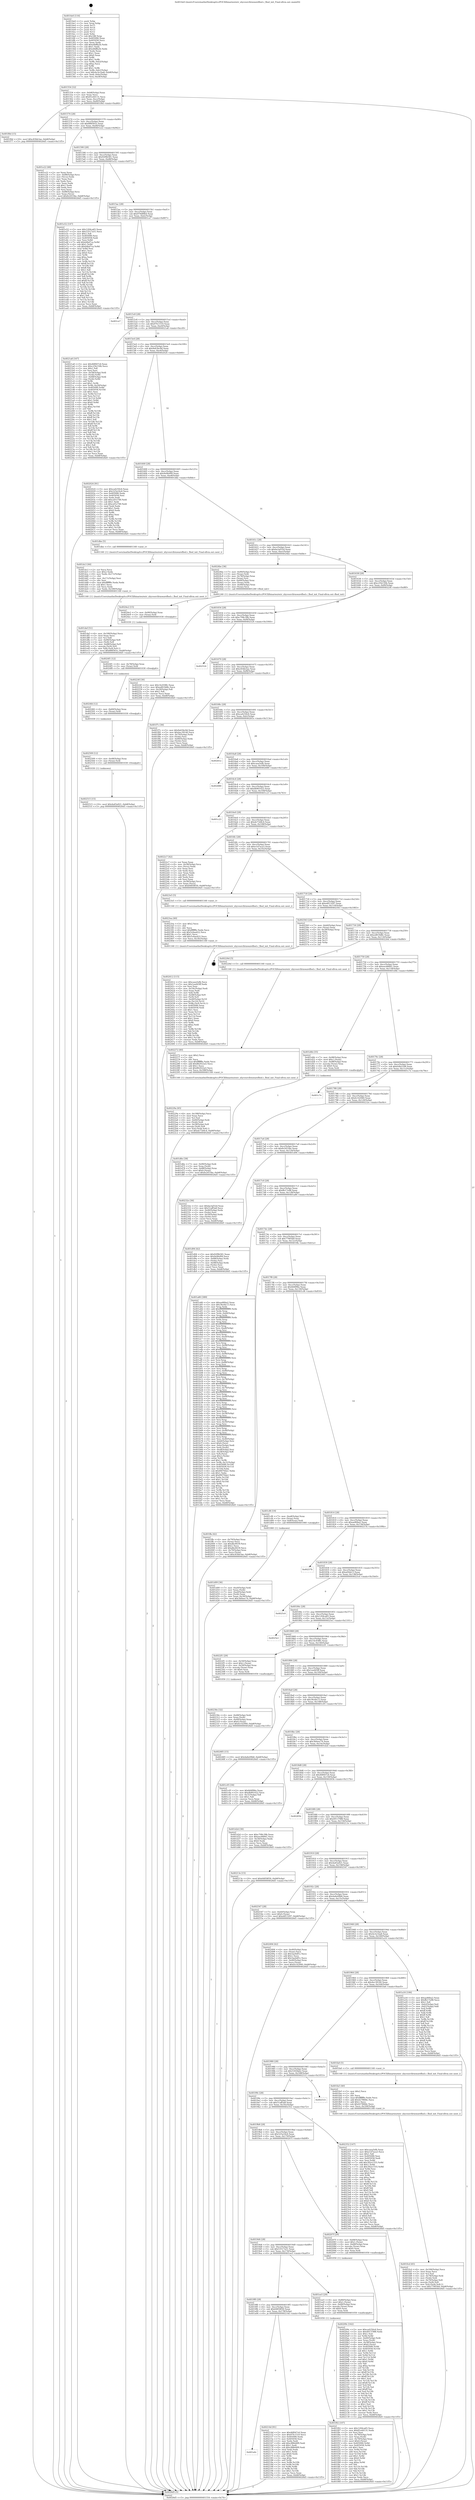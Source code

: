 digraph "0x4014e0" {
  label = "0x4014e0 (/mnt/c/Users/mathe/Desktop/tcc/POCII/binaries/extr_xhyvesrcfirmwarefbsd.c_fbsd_init_Final-ollvm.out::main(0))"
  labelloc = "t"
  node[shape=record]

  Entry [label="",width=0.3,height=0.3,shape=circle,fillcolor=black,style=filled]
  "0x401554" [label="{
     0x401554 [32]\l
     | [instrs]\l
     &nbsp;&nbsp;0x401554 \<+6\>: mov -0xb8(%rbp),%eax\l
     &nbsp;&nbsp;0x40155a \<+2\>: mov %eax,%ecx\l
     &nbsp;&nbsp;0x40155c \<+6\>: sub $0x81e44131,%ecx\l
     &nbsp;&nbsp;0x401562 \<+6\>: mov %eax,-0xcc(%rbp)\l
     &nbsp;&nbsp;0x401568 \<+6\>: mov %ecx,-0xd0(%rbp)\l
     &nbsp;&nbsp;0x40156e \<+6\>: je 0000000000401f6d \<main+0xa8d\>\l
  }"]
  "0x401f6d" [label="{
     0x401f6d [15]\l
     | [instrs]\l
     &nbsp;&nbsp;0x401f6d \<+10\>: movl $0xc83bb3ae,-0xb8(%rbp)\l
     &nbsp;&nbsp;0x401f77 \<+5\>: jmp 00000000004026d5 \<main+0x11f5\>\l
  }"]
  "0x401574" [label="{
     0x401574 [28]\l
     | [instrs]\l
     &nbsp;&nbsp;0x401574 \<+5\>: jmp 0000000000401579 \<main+0x99\>\l
     &nbsp;&nbsp;0x401579 \<+6\>: mov -0xcc(%rbp),%eax\l
     &nbsp;&nbsp;0x40157f \<+5\>: sub $0x8f6f563c,%eax\l
     &nbsp;&nbsp;0x401584 \<+6\>: mov %eax,-0xd4(%rbp)\l
     &nbsp;&nbsp;0x40158a \<+6\>: je 0000000000401e22 \<main+0x942\>\l
  }"]
  Exit [label="",width=0.3,height=0.3,shape=circle,fillcolor=black,style=filled,peripheries=2]
  "0x401e22" [label="{
     0x401e22 [48]\l
     | [instrs]\l
     &nbsp;&nbsp;0x401e22 \<+2\>: xor %eax,%eax\l
     &nbsp;&nbsp;0x401e24 \<+7\>: mov -0x88(%rbp),%rcx\l
     &nbsp;&nbsp;0x401e2b \<+2\>: mov (%rcx),%edx\l
     &nbsp;&nbsp;0x401e2d \<+2\>: mov %eax,%esi\l
     &nbsp;&nbsp;0x401e2f \<+2\>: sub %edx,%esi\l
     &nbsp;&nbsp;0x401e31 \<+2\>: mov %eax,%edx\l
     &nbsp;&nbsp;0x401e33 \<+3\>: sub $0x1,%edx\l
     &nbsp;&nbsp;0x401e36 \<+2\>: add %edx,%esi\l
     &nbsp;&nbsp;0x401e38 \<+2\>: sub %esi,%eax\l
     &nbsp;&nbsp;0x401e3a \<+7\>: mov -0x88(%rbp),%rcx\l
     &nbsp;&nbsp;0x401e41 \<+2\>: mov %eax,(%rcx)\l
     &nbsp;&nbsp;0x401e43 \<+10\>: movl $0xfe2453be,-0xb8(%rbp)\l
     &nbsp;&nbsp;0x401e4d \<+5\>: jmp 00000000004026d5 \<main+0x11f5\>\l
  }"]
  "0x401590" [label="{
     0x401590 [28]\l
     | [instrs]\l
     &nbsp;&nbsp;0x401590 \<+5\>: jmp 0000000000401595 \<main+0xb5\>\l
     &nbsp;&nbsp;0x401595 \<+6\>: mov -0xcc(%rbp),%eax\l
     &nbsp;&nbsp;0x40159b \<+5\>: sub $0x92f9b581,%eax\l
     &nbsp;&nbsp;0x4015a0 \<+6\>: mov %eax,-0xd8(%rbp)\l
     &nbsp;&nbsp;0x4015a6 \<+6\>: je 0000000000401e52 \<main+0x972\>\l
  }"]
  "0x402515" [label="{
     0x402515 [15]\l
     | [instrs]\l
     &nbsp;&nbsp;0x402515 \<+10\>: movl $0x4a45a921,-0xb8(%rbp)\l
     &nbsp;&nbsp;0x40251f \<+5\>: jmp 00000000004026d5 \<main+0x11f5\>\l
  }"]
  "0x401e52" [label="{
     0x401e52 [147]\l
     | [instrs]\l
     &nbsp;&nbsp;0x401e52 \<+5\>: mov $0x1204ca65,%eax\l
     &nbsp;&nbsp;0x401e57 \<+5\>: mov $0x53517a51,%ecx\l
     &nbsp;&nbsp;0x401e5c \<+2\>: mov $0x1,%dl\l
     &nbsp;&nbsp;0x401e5e \<+7\>: mov 0x405090,%esi\l
     &nbsp;&nbsp;0x401e65 \<+7\>: mov 0x405058,%edi\l
     &nbsp;&nbsp;0x401e6c \<+3\>: mov %esi,%r8d\l
     &nbsp;&nbsp;0x401e6f \<+7\>: add $0xb4bd7ca,%r8d\l
     &nbsp;&nbsp;0x401e76 \<+4\>: sub $0x1,%r8d\l
     &nbsp;&nbsp;0x401e7a \<+7\>: sub $0xb4bd7ca,%r8d\l
     &nbsp;&nbsp;0x401e81 \<+4\>: imul %r8d,%esi\l
     &nbsp;&nbsp;0x401e85 \<+3\>: and $0x1,%esi\l
     &nbsp;&nbsp;0x401e88 \<+3\>: cmp $0x0,%esi\l
     &nbsp;&nbsp;0x401e8b \<+4\>: sete %r9b\l
     &nbsp;&nbsp;0x401e8f \<+3\>: cmp $0xa,%edi\l
     &nbsp;&nbsp;0x401e92 \<+4\>: setl %r10b\l
     &nbsp;&nbsp;0x401e96 \<+3\>: mov %r9b,%r11b\l
     &nbsp;&nbsp;0x401e99 \<+4\>: xor $0xff,%r11b\l
     &nbsp;&nbsp;0x401e9d \<+3\>: mov %r10b,%bl\l
     &nbsp;&nbsp;0x401ea0 \<+3\>: xor $0xff,%bl\l
     &nbsp;&nbsp;0x401ea3 \<+3\>: xor $0x1,%dl\l
     &nbsp;&nbsp;0x401ea6 \<+3\>: mov %r11b,%r14b\l
     &nbsp;&nbsp;0x401ea9 \<+4\>: and $0xff,%r14b\l
     &nbsp;&nbsp;0x401ead \<+3\>: and %dl,%r9b\l
     &nbsp;&nbsp;0x401eb0 \<+3\>: mov %bl,%r15b\l
     &nbsp;&nbsp;0x401eb3 \<+4\>: and $0xff,%r15b\l
     &nbsp;&nbsp;0x401eb7 \<+3\>: and %dl,%r10b\l
     &nbsp;&nbsp;0x401eba \<+3\>: or %r9b,%r14b\l
     &nbsp;&nbsp;0x401ebd \<+3\>: or %r10b,%r15b\l
     &nbsp;&nbsp;0x401ec0 \<+3\>: xor %r15b,%r14b\l
     &nbsp;&nbsp;0x401ec3 \<+3\>: or %bl,%r11b\l
     &nbsp;&nbsp;0x401ec6 \<+4\>: xor $0xff,%r11b\l
     &nbsp;&nbsp;0x401eca \<+3\>: or $0x1,%dl\l
     &nbsp;&nbsp;0x401ecd \<+3\>: and %dl,%r11b\l
     &nbsp;&nbsp;0x401ed0 \<+3\>: or %r11b,%r14b\l
     &nbsp;&nbsp;0x401ed3 \<+4\>: test $0x1,%r14b\l
     &nbsp;&nbsp;0x401ed7 \<+3\>: cmovne %ecx,%eax\l
     &nbsp;&nbsp;0x401eda \<+6\>: mov %eax,-0xb8(%rbp)\l
     &nbsp;&nbsp;0x401ee0 \<+5\>: jmp 00000000004026d5 \<main+0x11f5\>\l
  }"]
  "0x4015ac" [label="{
     0x4015ac [28]\l
     | [instrs]\l
     &nbsp;&nbsp;0x4015ac \<+5\>: jmp 00000000004015b1 \<main+0xd1\>\l
     &nbsp;&nbsp;0x4015b1 \<+6\>: mov -0xcc(%rbp),%eax\l
     &nbsp;&nbsp;0x4015b7 \<+5\>: sub $0x979df9b4,%eax\l
     &nbsp;&nbsp;0x4015bc \<+6\>: mov %eax,-0xdc(%rbp)\l
     &nbsp;&nbsp;0x4015c2 \<+6\>: je 0000000000401ce7 \<main+0x807\>\l
  }"]
  "0x402509" [label="{
     0x402509 [12]\l
     | [instrs]\l
     &nbsp;&nbsp;0x402509 \<+4\>: mov -0x48(%rbp),%rax\l
     &nbsp;&nbsp;0x40250d \<+3\>: mov (%rax),%rdi\l
     &nbsp;&nbsp;0x402510 \<+5\>: call 0000000000401030 \<free@plt\>\l
     | [calls]\l
     &nbsp;&nbsp;0x401030 \{1\} (unknown)\l
  }"]
  "0x401ce7" [label="{
     0x401ce7\l
  }", style=dashed]
  "0x4015c8" [label="{
     0x4015c8 [28]\l
     | [instrs]\l
     &nbsp;&nbsp;0x4015c8 \<+5\>: jmp 00000000004015cd \<main+0xed\>\l
     &nbsp;&nbsp;0x4015cd \<+6\>: mov -0xcc(%rbp),%eax\l
     &nbsp;&nbsp;0x4015d3 \<+5\>: sub $0x97fc1510,%eax\l
     &nbsp;&nbsp;0x4015d8 \<+6\>: mov %eax,-0xe0(%rbp)\l
     &nbsp;&nbsp;0x4015de \<+6\>: je 00000000004021a8 \<main+0xcc8\>\l
  }"]
  "0x4024fd" [label="{
     0x4024fd [12]\l
     | [instrs]\l
     &nbsp;&nbsp;0x4024fd \<+4\>: mov -0x60(%rbp),%rax\l
     &nbsp;&nbsp;0x402501 \<+3\>: mov (%rax),%rdi\l
     &nbsp;&nbsp;0x402504 \<+5\>: call 0000000000401030 \<free@plt\>\l
     | [calls]\l
     &nbsp;&nbsp;0x401030 \{1\} (unknown)\l
  }"]
  "0x4021a8" [label="{
     0x4021a8 [167]\l
     | [instrs]\l
     &nbsp;&nbsp;0x4021a8 \<+5\>: mov $0x46f047c6,%eax\l
     &nbsp;&nbsp;0x4021ad \<+5\>: mov $0xc25b150b,%ecx\l
     &nbsp;&nbsp;0x4021b2 \<+2\>: mov $0x1,%dl\l
     &nbsp;&nbsp;0x4021b4 \<+2\>: xor %esi,%esi\l
     &nbsp;&nbsp;0x4021b6 \<+4\>: mov -0x58(%rbp),%rdi\l
     &nbsp;&nbsp;0x4021ba \<+3\>: mov (%rdi),%r8d\l
     &nbsp;&nbsp;0x4021bd \<+4\>: mov -0x68(%rbp),%rdi\l
     &nbsp;&nbsp;0x4021c1 \<+3\>: cmp (%rdi),%r8d\l
     &nbsp;&nbsp;0x4021c4 \<+4\>: setl %r9b\l
     &nbsp;&nbsp;0x4021c8 \<+4\>: and $0x1,%r9b\l
     &nbsp;&nbsp;0x4021cc \<+4\>: mov %r9b,-0x29(%rbp)\l
     &nbsp;&nbsp;0x4021d0 \<+8\>: mov 0x405090,%r8d\l
     &nbsp;&nbsp;0x4021d8 \<+8\>: mov 0x405058,%r10d\l
     &nbsp;&nbsp;0x4021e0 \<+3\>: sub $0x1,%esi\l
     &nbsp;&nbsp;0x4021e3 \<+3\>: mov %r8d,%r11d\l
     &nbsp;&nbsp;0x4021e6 \<+3\>: add %esi,%r11d\l
     &nbsp;&nbsp;0x4021e9 \<+4\>: imul %r11d,%r8d\l
     &nbsp;&nbsp;0x4021ed \<+4\>: and $0x1,%r8d\l
     &nbsp;&nbsp;0x4021f1 \<+4\>: cmp $0x0,%r8d\l
     &nbsp;&nbsp;0x4021f5 \<+4\>: sete %r9b\l
     &nbsp;&nbsp;0x4021f9 \<+4\>: cmp $0xa,%r10d\l
     &nbsp;&nbsp;0x4021fd \<+3\>: setl %bl\l
     &nbsp;&nbsp;0x402200 \<+3\>: mov %r9b,%r14b\l
     &nbsp;&nbsp;0x402203 \<+4\>: xor $0xff,%r14b\l
     &nbsp;&nbsp;0x402207 \<+3\>: mov %bl,%r15b\l
     &nbsp;&nbsp;0x40220a \<+4\>: xor $0xff,%r15b\l
     &nbsp;&nbsp;0x40220e \<+3\>: xor $0x1,%dl\l
     &nbsp;&nbsp;0x402211 \<+3\>: mov %r14b,%r12b\l
     &nbsp;&nbsp;0x402214 \<+4\>: and $0xff,%r12b\l
     &nbsp;&nbsp;0x402218 \<+3\>: and %dl,%r9b\l
     &nbsp;&nbsp;0x40221b \<+3\>: mov %r15b,%r13b\l
     &nbsp;&nbsp;0x40221e \<+4\>: and $0xff,%r13b\l
     &nbsp;&nbsp;0x402222 \<+2\>: and %dl,%bl\l
     &nbsp;&nbsp;0x402224 \<+3\>: or %r9b,%r12b\l
     &nbsp;&nbsp;0x402227 \<+3\>: or %bl,%r13b\l
     &nbsp;&nbsp;0x40222a \<+3\>: xor %r13b,%r12b\l
     &nbsp;&nbsp;0x40222d \<+3\>: or %r15b,%r14b\l
     &nbsp;&nbsp;0x402230 \<+4\>: xor $0xff,%r14b\l
     &nbsp;&nbsp;0x402234 \<+3\>: or $0x1,%dl\l
     &nbsp;&nbsp;0x402237 \<+3\>: and %dl,%r14b\l
     &nbsp;&nbsp;0x40223a \<+3\>: or %r14b,%r12b\l
     &nbsp;&nbsp;0x40223d \<+4\>: test $0x1,%r12b\l
     &nbsp;&nbsp;0x402241 \<+3\>: cmovne %ecx,%eax\l
     &nbsp;&nbsp;0x402244 \<+6\>: mov %eax,-0xb8(%rbp)\l
     &nbsp;&nbsp;0x40224a \<+5\>: jmp 00000000004026d5 \<main+0x11f5\>\l
  }"]
  "0x4015e4" [label="{
     0x4015e4 [28]\l
     | [instrs]\l
     &nbsp;&nbsp;0x4015e4 \<+5\>: jmp 00000000004015e9 \<main+0x109\>\l
     &nbsp;&nbsp;0x4015e9 \<+6\>: mov -0xcc(%rbp),%eax\l
     &nbsp;&nbsp;0x4015ef \<+5\>: sub $0x9e63bc9d,%eax\l
     &nbsp;&nbsp;0x4015f4 \<+6\>: mov %eax,-0xe4(%rbp)\l
     &nbsp;&nbsp;0x4015fa \<+6\>: je 0000000000402024 \<main+0xb44\>\l
  }"]
  "0x4024f1" [label="{
     0x4024f1 [12]\l
     | [instrs]\l
     &nbsp;&nbsp;0x4024f1 \<+4\>: mov -0x78(%rbp),%rax\l
     &nbsp;&nbsp;0x4024f5 \<+3\>: mov (%rax),%rdi\l
     &nbsp;&nbsp;0x4024f8 \<+5\>: call 0000000000401030 \<free@plt\>\l
     | [calls]\l
     &nbsp;&nbsp;0x401030 \{1\} (unknown)\l
  }"]
  "0x402024" [label="{
     0x402024 [91]\l
     | [instrs]\l
     &nbsp;&nbsp;0x402024 \<+5\>: mov $0xca4250c6,%eax\l
     &nbsp;&nbsp;0x402029 \<+5\>: mov $0x525a16c6,%ecx\l
     &nbsp;&nbsp;0x40202e \<+7\>: mov 0x405090,%edx\l
     &nbsp;&nbsp;0x402035 \<+7\>: mov 0x405058,%esi\l
     &nbsp;&nbsp;0x40203c \<+2\>: mov %edx,%edi\l
     &nbsp;&nbsp;0x40203e \<+6\>: add $0xcef1e748,%edi\l
     &nbsp;&nbsp;0x402044 \<+3\>: sub $0x1,%edi\l
     &nbsp;&nbsp;0x402047 \<+6\>: sub $0xcef1e748,%edi\l
     &nbsp;&nbsp;0x40204d \<+3\>: imul %edi,%edx\l
     &nbsp;&nbsp;0x402050 \<+3\>: and $0x1,%edx\l
     &nbsp;&nbsp;0x402053 \<+3\>: cmp $0x0,%edx\l
     &nbsp;&nbsp;0x402056 \<+4\>: sete %r8b\l
     &nbsp;&nbsp;0x40205a \<+3\>: cmp $0xa,%esi\l
     &nbsp;&nbsp;0x40205d \<+4\>: setl %r9b\l
     &nbsp;&nbsp;0x402061 \<+3\>: mov %r8b,%r10b\l
     &nbsp;&nbsp;0x402064 \<+3\>: and %r9b,%r10b\l
     &nbsp;&nbsp;0x402067 \<+3\>: xor %r9b,%r8b\l
     &nbsp;&nbsp;0x40206a \<+3\>: or %r8b,%r10b\l
     &nbsp;&nbsp;0x40206d \<+4\>: test $0x1,%r10b\l
     &nbsp;&nbsp;0x402071 \<+3\>: cmovne %ecx,%eax\l
     &nbsp;&nbsp;0x402074 \<+6\>: mov %eax,-0xb8(%rbp)\l
     &nbsp;&nbsp;0x40207a \<+5\>: jmp 00000000004026d5 \<main+0x11f5\>\l
  }"]
  "0x401600" [label="{
     0x401600 [28]\l
     | [instrs]\l
     &nbsp;&nbsp;0x401600 \<+5\>: jmp 0000000000401605 \<main+0x125\>\l
     &nbsp;&nbsp;0x401605 \<+6\>: mov -0xcc(%rbp),%eax\l
     &nbsp;&nbsp;0x40160b \<+5\>: sub $0x9e9fef09,%eax\l
     &nbsp;&nbsp;0x401610 \<+6\>: mov %eax,-0xe8(%rbp)\l
     &nbsp;&nbsp;0x401616 \<+6\>: je 0000000000401dbe \<main+0x8de\>\l
  }"]
  "0x4024e2" [label="{
     0x4024e2 [15]\l
     | [instrs]\l
     &nbsp;&nbsp;0x4024e2 \<+7\>: mov -0x90(%rbp),%rax\l
     &nbsp;&nbsp;0x4024e9 \<+3\>: mov (%rax),%rdi\l
     &nbsp;&nbsp;0x4024ec \<+5\>: call 0000000000401030 \<free@plt\>\l
     | [calls]\l
     &nbsp;&nbsp;0x401030 \{1\} (unknown)\l
  }"]
  "0x401dbe" [label="{
     0x401dbe [5]\l
     | [instrs]\l
     &nbsp;&nbsp;0x401dbe \<+5\>: call 0000000000401160 \<next_i\>\l
     | [calls]\l
     &nbsp;&nbsp;0x401160 \{1\} (/mnt/c/Users/mathe/Desktop/tcc/POCII/binaries/extr_xhyvesrcfirmwarefbsd.c_fbsd_init_Final-ollvm.out::next_i)\l
  }"]
  "0x40161c" [label="{
     0x40161c [28]\l
     | [instrs]\l
     &nbsp;&nbsp;0x40161c \<+5\>: jmp 0000000000401621 \<main+0x141\>\l
     &nbsp;&nbsp;0x401621 \<+6\>: mov -0xcc(%rbp),%eax\l
     &nbsp;&nbsp;0x401627 \<+5\>: sub $0xba3af32d,%eax\l
     &nbsp;&nbsp;0x40162c \<+6\>: mov %eax,-0xec(%rbp)\l
     &nbsp;&nbsp;0x401632 \<+6\>: je 00000000004024be \<main+0xfde\>\l
  }"]
  "0x402412" [label="{
     0x402412 [115]\l
     | [instrs]\l
     &nbsp;&nbsp;0x402412 \<+5\>: mov $0xcaea5efb,%ecx\l
     &nbsp;&nbsp;0x402417 \<+5\>: mov $0x1ea445ff,%edx\l
     &nbsp;&nbsp;0x40241c \<+2\>: xor %esi,%esi\l
     &nbsp;&nbsp;0x40241e \<+6\>: mov -0x18c(%rbp),%edi\l
     &nbsp;&nbsp;0x402424 \<+3\>: imul %eax,%edi\l
     &nbsp;&nbsp;0x402427 \<+3\>: mov %dil,%r8b\l
     &nbsp;&nbsp;0x40242a \<+4\>: mov -0x48(%rbp),%r9\l
     &nbsp;&nbsp;0x40242e \<+3\>: mov (%r9),%r9\l
     &nbsp;&nbsp;0x402431 \<+4\>: mov -0x40(%rbp),%r10\l
     &nbsp;&nbsp;0x402435 \<+3\>: movslq (%r10),%r10\l
     &nbsp;&nbsp;0x402438 \<+4\>: mov %r8b,(%r9,%r10,1)\l
     &nbsp;&nbsp;0x40243c \<+7\>: mov 0x405090,%eax\l
     &nbsp;&nbsp;0x402443 \<+7\>: mov 0x405058,%edi\l
     &nbsp;&nbsp;0x40244a \<+3\>: sub $0x1,%esi\l
     &nbsp;&nbsp;0x40244d \<+3\>: mov %eax,%r11d\l
     &nbsp;&nbsp;0x402450 \<+3\>: add %esi,%r11d\l
     &nbsp;&nbsp;0x402453 \<+4\>: imul %r11d,%eax\l
     &nbsp;&nbsp;0x402457 \<+3\>: and $0x1,%eax\l
     &nbsp;&nbsp;0x40245a \<+3\>: cmp $0x0,%eax\l
     &nbsp;&nbsp;0x40245d \<+4\>: sete %r8b\l
     &nbsp;&nbsp;0x402461 \<+3\>: cmp $0xa,%edi\l
     &nbsp;&nbsp;0x402464 \<+3\>: setl %bl\l
     &nbsp;&nbsp;0x402467 \<+3\>: mov %r8b,%r14b\l
     &nbsp;&nbsp;0x40246a \<+3\>: and %bl,%r14b\l
     &nbsp;&nbsp;0x40246d \<+3\>: xor %bl,%r8b\l
     &nbsp;&nbsp;0x402470 \<+3\>: or %r8b,%r14b\l
     &nbsp;&nbsp;0x402473 \<+4\>: test $0x1,%r14b\l
     &nbsp;&nbsp;0x402477 \<+3\>: cmovne %edx,%ecx\l
     &nbsp;&nbsp;0x40247a \<+6\>: mov %ecx,-0xb8(%rbp)\l
     &nbsp;&nbsp;0x402480 \<+5\>: jmp 00000000004026d5 \<main+0x11f5\>\l
  }"]
  "0x4024be" [label="{
     0x4024be [36]\l
     | [instrs]\l
     &nbsp;&nbsp;0x4024be \<+7\>: mov -0x90(%rbp),%rax\l
     &nbsp;&nbsp;0x4024c5 \<+3\>: mov (%rax),%rdi\l
     &nbsp;&nbsp;0x4024c8 \<+4\>: mov -0x78(%rbp),%rax\l
     &nbsp;&nbsp;0x4024cc \<+3\>: mov (%rax),%rsi\l
     &nbsp;&nbsp;0x4024cf \<+4\>: mov -0x60(%rbp),%rax\l
     &nbsp;&nbsp;0x4024d3 \<+3\>: mov (%rax),%rdx\l
     &nbsp;&nbsp;0x4024d6 \<+4\>: mov -0x48(%rbp),%rax\l
     &nbsp;&nbsp;0x4024da \<+3\>: mov (%rax),%rcx\l
     &nbsp;&nbsp;0x4024dd \<+5\>: call 0000000000401240 \<fbsd_init\>\l
     | [calls]\l
     &nbsp;&nbsp;0x401240 \{1\} (/mnt/c/Users/mathe/Desktop/tcc/POCII/binaries/extr_xhyvesrcfirmwarefbsd.c_fbsd_init_Final-ollvm.out::fbsd_init)\l
  }"]
  "0x401638" [label="{
     0x401638 [28]\l
     | [instrs]\l
     &nbsp;&nbsp;0x401638 \<+5\>: jmp 000000000040163d \<main+0x15d\>\l
     &nbsp;&nbsp;0x40163d \<+6\>: mov -0xcc(%rbp),%eax\l
     &nbsp;&nbsp;0x401643 \<+5\>: sub $0xc25b150b,%eax\l
     &nbsp;&nbsp;0x401648 \<+6\>: mov %eax,-0xf0(%rbp)\l
     &nbsp;&nbsp;0x40164e \<+6\>: je 000000000040224f \<main+0xd6f\>\l
  }"]
  "0x4023ea" [label="{
     0x4023ea [40]\l
     | [instrs]\l
     &nbsp;&nbsp;0x4023ea \<+5\>: mov $0x2,%ecx\l
     &nbsp;&nbsp;0x4023ef \<+1\>: cltd\l
     &nbsp;&nbsp;0x4023f0 \<+2\>: idiv %ecx\l
     &nbsp;&nbsp;0x4023f2 \<+6\>: imul $0xfffffffe,%edx,%ecx\l
     &nbsp;&nbsp;0x4023f8 \<+6\>: sub $0x5c6aa422,%ecx\l
     &nbsp;&nbsp;0x4023fe \<+3\>: add $0x1,%ecx\l
     &nbsp;&nbsp;0x402401 \<+6\>: add $0x5c6aa422,%ecx\l
     &nbsp;&nbsp;0x402407 \<+6\>: mov %ecx,-0x18c(%rbp)\l
     &nbsp;&nbsp;0x40240d \<+5\>: call 0000000000401160 \<next_i\>\l
     | [calls]\l
     &nbsp;&nbsp;0x401160 \{1\} (/mnt/c/Users/mathe/Desktop/tcc/POCII/binaries/extr_xhyvesrcfirmwarefbsd.c_fbsd_init_Final-ollvm.out::next_i)\l
  }"]
  "0x40224f" [label="{
     0x40224f [30]\l
     | [instrs]\l
     &nbsp;&nbsp;0x40224f \<+5\>: mov $0x14c938fc,%eax\l
     &nbsp;&nbsp;0x402254 \<+5\>: mov $0xed819d8c,%ecx\l
     &nbsp;&nbsp;0x402259 \<+3\>: mov -0x29(%rbp),%dl\l
     &nbsp;&nbsp;0x40225c \<+3\>: test $0x1,%dl\l
     &nbsp;&nbsp;0x40225f \<+3\>: cmovne %ecx,%eax\l
     &nbsp;&nbsp;0x402262 \<+6\>: mov %eax,-0xb8(%rbp)\l
     &nbsp;&nbsp;0x402268 \<+5\>: jmp 00000000004026d5 \<main+0x11f5\>\l
  }"]
  "0x401654" [label="{
     0x401654 [28]\l
     | [instrs]\l
     &nbsp;&nbsp;0x401654 \<+5\>: jmp 0000000000401659 \<main+0x179\>\l
     &nbsp;&nbsp;0x401659 \<+6\>: mov -0xcc(%rbp),%eax\l
     &nbsp;&nbsp;0x40165f \<+5\>: sub $0xc708c39b,%eax\l
     &nbsp;&nbsp;0x401664 \<+6\>: mov %eax,-0xf4(%rbp)\l
     &nbsp;&nbsp;0x40166a \<+6\>: je 0000000000402524 \<main+0x1044\>\l
  }"]
  "0x40230e" [label="{
     0x40230e [32]\l
     | [instrs]\l
     &nbsp;&nbsp;0x40230e \<+4\>: mov -0x48(%rbp),%rdi\l
     &nbsp;&nbsp;0x402312 \<+3\>: mov %rax,(%rdi)\l
     &nbsp;&nbsp;0x402315 \<+4\>: mov -0x40(%rbp),%rax\l
     &nbsp;&nbsp;0x402319 \<+6\>: movl $0x0,(%rax)\l
     &nbsp;&nbsp;0x40231f \<+10\>: movl $0xfe142940,-0xb8(%rbp)\l
     &nbsp;&nbsp;0x402329 \<+5\>: jmp 00000000004026d5 \<main+0x11f5\>\l
  }"]
  "0x402524" [label="{
     0x402524\l
  }", style=dashed]
  "0x401670" [label="{
     0x401670 [28]\l
     | [instrs]\l
     &nbsp;&nbsp;0x401670 \<+5\>: jmp 0000000000401675 \<main+0x195\>\l
     &nbsp;&nbsp;0x401675 \<+6\>: mov -0xcc(%rbp),%eax\l
     &nbsp;&nbsp;0x40167b \<+5\>: sub $0xc83bb3ae,%eax\l
     &nbsp;&nbsp;0x401680 \<+6\>: mov %eax,-0xf8(%rbp)\l
     &nbsp;&nbsp;0x401686 \<+6\>: je 0000000000401f7c \<main+0xa9c\>\l
  }"]
  "0x40229a" [label="{
     0x40229a [45]\l
     | [instrs]\l
     &nbsp;&nbsp;0x40229a \<+6\>: mov -0x188(%rbp),%ecx\l
     &nbsp;&nbsp;0x4022a0 \<+3\>: imul %eax,%ecx\l
     &nbsp;&nbsp;0x4022a3 \<+3\>: mov %cl,%sil\l
     &nbsp;&nbsp;0x4022a6 \<+4\>: mov -0x60(%rbp),%rdi\l
     &nbsp;&nbsp;0x4022aa \<+3\>: mov (%rdi),%rdi\l
     &nbsp;&nbsp;0x4022ad \<+4\>: mov -0x58(%rbp),%r8\l
     &nbsp;&nbsp;0x4022b1 \<+3\>: movslq (%r8),%r8\l
     &nbsp;&nbsp;0x4022b4 \<+4\>: mov %sil,(%rdi,%r8,1)\l
     &nbsp;&nbsp;0x4022b8 \<+10\>: movl $0xde73d4c4,-0xb8(%rbp)\l
     &nbsp;&nbsp;0x4022c2 \<+5\>: jmp 00000000004026d5 \<main+0x11f5\>\l
  }"]
  "0x401f7c" [label="{
     0x401f7c [36]\l
     | [instrs]\l
     &nbsp;&nbsp;0x401f7c \<+5\>: mov $0x9e63bc9d,%eax\l
     &nbsp;&nbsp;0x401f81 \<+5\>: mov $0x4ec39140,%ecx\l
     &nbsp;&nbsp;0x401f86 \<+4\>: mov -0x70(%rbp),%rdx\l
     &nbsp;&nbsp;0x401f8a \<+2\>: mov (%rdx),%esi\l
     &nbsp;&nbsp;0x401f8c \<+4\>: mov -0x80(%rbp),%rdx\l
     &nbsp;&nbsp;0x401f90 \<+2\>: cmp (%rdx),%esi\l
     &nbsp;&nbsp;0x401f92 \<+3\>: cmovl %ecx,%eax\l
     &nbsp;&nbsp;0x401f95 \<+6\>: mov %eax,-0xb8(%rbp)\l
     &nbsp;&nbsp;0x401f9b \<+5\>: jmp 00000000004026d5 \<main+0x11f5\>\l
  }"]
  "0x40168c" [label="{
     0x40168c [28]\l
     | [instrs]\l
     &nbsp;&nbsp;0x40168c \<+5\>: jmp 0000000000401691 \<main+0x1b1\>\l
     &nbsp;&nbsp;0x401691 \<+6\>: mov -0xcc(%rbp),%eax\l
     &nbsp;&nbsp;0x401697 \<+5\>: sub $0xca4250c6,%eax\l
     &nbsp;&nbsp;0x40169c \<+6\>: mov %eax,-0xfc(%rbp)\l
     &nbsp;&nbsp;0x4016a2 \<+6\>: je 000000000040261e \<main+0x113e\>\l
  }"]
  "0x402272" [label="{
     0x402272 [40]\l
     | [instrs]\l
     &nbsp;&nbsp;0x402272 \<+5\>: mov $0x2,%ecx\l
     &nbsp;&nbsp;0x402277 \<+1\>: cltd\l
     &nbsp;&nbsp;0x402278 \<+2\>: idiv %ecx\l
     &nbsp;&nbsp;0x40227a \<+6\>: imul $0xfffffffe,%edx,%ecx\l
     &nbsp;&nbsp;0x402280 \<+6\>: add $0x862022a5,%ecx\l
     &nbsp;&nbsp;0x402286 \<+3\>: add $0x1,%ecx\l
     &nbsp;&nbsp;0x402289 \<+6\>: sub $0x862022a5,%ecx\l
     &nbsp;&nbsp;0x40228f \<+6\>: mov %ecx,-0x188(%rbp)\l
     &nbsp;&nbsp;0x402295 \<+5\>: call 0000000000401160 \<next_i\>\l
     | [calls]\l
     &nbsp;&nbsp;0x401160 \{1\} (/mnt/c/Users/mathe/Desktop/tcc/POCII/binaries/extr_xhyvesrcfirmwarefbsd.c_fbsd_init_Final-ollvm.out::next_i)\l
  }"]
  "0x40261e" [label="{
     0x40261e\l
  }", style=dashed]
  "0x4016a8" [label="{
     0x4016a8 [28]\l
     | [instrs]\l
     &nbsp;&nbsp;0x4016a8 \<+5\>: jmp 00000000004016ad \<main+0x1cd\>\l
     &nbsp;&nbsp;0x4016ad \<+6\>: mov -0xcc(%rbp),%eax\l
     &nbsp;&nbsp;0x4016b3 \<+5\>: sub $0xcaea5efb,%eax\l
     &nbsp;&nbsp;0x4016b8 \<+6\>: mov %eax,-0x100(%rbp)\l
     &nbsp;&nbsp;0x4016be \<+6\>: je 0000000000402680 \<main+0x11a0\>\l
  }"]
  "0x401a0c" [label="{
     0x401a0c\l
  }", style=dashed]
  "0x402680" [label="{
     0x402680\l
  }", style=dashed]
  "0x4016c4" [label="{
     0x4016c4 [28]\l
     | [instrs]\l
     &nbsp;&nbsp;0x4016c4 \<+5\>: jmp 00000000004016c9 \<main+0x1e9\>\l
     &nbsp;&nbsp;0x4016c9 \<+6\>: mov -0xcc(%rbp),%eax\l
     &nbsp;&nbsp;0x4016cf \<+5\>: sub $0xdb901022,%eax\l
     &nbsp;&nbsp;0x4016d4 \<+6\>: mov %eax,-0x104(%rbp)\l
     &nbsp;&nbsp;0x4016da \<+6\>: je 0000000000401c23 \<main+0x743\>\l
  }"]
  "0x40214d" [label="{
     0x40214d [91]\l
     | [instrs]\l
     &nbsp;&nbsp;0x40214d \<+5\>: mov $0x46f047c6,%eax\l
     &nbsp;&nbsp;0x402152 \<+5\>: mov $0x97fc1510,%ecx\l
     &nbsp;&nbsp;0x402157 \<+7\>: mov 0x405090,%edx\l
     &nbsp;&nbsp;0x40215e \<+7\>: mov 0x405058,%esi\l
     &nbsp;&nbsp;0x402165 \<+2\>: mov %edx,%edi\l
     &nbsp;&nbsp;0x402167 \<+6\>: add $0xc886d4f9,%edi\l
     &nbsp;&nbsp;0x40216d \<+3\>: sub $0x1,%edi\l
     &nbsp;&nbsp;0x402170 \<+6\>: sub $0xc886d4f9,%edi\l
     &nbsp;&nbsp;0x402176 \<+3\>: imul %edi,%edx\l
     &nbsp;&nbsp;0x402179 \<+3\>: and $0x1,%edx\l
     &nbsp;&nbsp;0x40217c \<+3\>: cmp $0x0,%edx\l
     &nbsp;&nbsp;0x40217f \<+4\>: sete %r8b\l
     &nbsp;&nbsp;0x402183 \<+3\>: cmp $0xa,%esi\l
     &nbsp;&nbsp;0x402186 \<+4\>: setl %r9b\l
     &nbsp;&nbsp;0x40218a \<+3\>: mov %r8b,%r10b\l
     &nbsp;&nbsp;0x40218d \<+3\>: and %r9b,%r10b\l
     &nbsp;&nbsp;0x402190 \<+3\>: xor %r9b,%r8b\l
     &nbsp;&nbsp;0x402193 \<+3\>: or %r8b,%r10b\l
     &nbsp;&nbsp;0x402196 \<+4\>: test $0x1,%r10b\l
     &nbsp;&nbsp;0x40219a \<+3\>: cmovne %ecx,%eax\l
     &nbsp;&nbsp;0x40219d \<+6\>: mov %eax,-0xb8(%rbp)\l
     &nbsp;&nbsp;0x4021a3 \<+5\>: jmp 00000000004026d5 \<main+0x11f5\>\l
  }"]
  "0x401c23" [label="{
     0x401c23\l
  }", style=dashed]
  "0x4016e0" [label="{
     0x4016e0 [28]\l
     | [instrs]\l
     &nbsp;&nbsp;0x4016e0 \<+5\>: jmp 00000000004016e5 \<main+0x205\>\l
     &nbsp;&nbsp;0x4016e5 \<+6\>: mov -0xcc(%rbp),%eax\l
     &nbsp;&nbsp;0x4016eb \<+5\>: sub $0xde73d4c4,%eax\l
     &nbsp;&nbsp;0x4016f0 \<+6\>: mov %eax,-0x108(%rbp)\l
     &nbsp;&nbsp;0x4016f6 \<+6\>: je 00000000004022c7 \<main+0xde7\>\l
  }"]
  "0x40209c" [label="{
     0x40209c [162]\l
     | [instrs]\l
     &nbsp;&nbsp;0x40209c \<+5\>: mov $0xca4250c6,%ecx\l
     &nbsp;&nbsp;0x4020a1 \<+5\>: mov $0x491378f8,%edx\l
     &nbsp;&nbsp;0x4020a6 \<+3\>: mov $0x1,%sil\l
     &nbsp;&nbsp;0x4020a9 \<+3\>: xor %r8d,%r8d\l
     &nbsp;&nbsp;0x4020ac \<+4\>: mov -0x60(%rbp),%rdi\l
     &nbsp;&nbsp;0x4020b0 \<+3\>: mov %rax,(%rdi)\l
     &nbsp;&nbsp;0x4020b3 \<+4\>: mov -0x58(%rbp),%rax\l
     &nbsp;&nbsp;0x4020b7 \<+6\>: movl $0x0,(%rax)\l
     &nbsp;&nbsp;0x4020bd \<+8\>: mov 0x405090,%r9d\l
     &nbsp;&nbsp;0x4020c5 \<+8\>: mov 0x405058,%r10d\l
     &nbsp;&nbsp;0x4020cd \<+4\>: sub $0x1,%r8d\l
     &nbsp;&nbsp;0x4020d1 \<+3\>: mov %r9d,%r11d\l
     &nbsp;&nbsp;0x4020d4 \<+3\>: add %r8d,%r11d\l
     &nbsp;&nbsp;0x4020d7 \<+4\>: imul %r11d,%r9d\l
     &nbsp;&nbsp;0x4020db \<+4\>: and $0x1,%r9d\l
     &nbsp;&nbsp;0x4020df \<+4\>: cmp $0x0,%r9d\l
     &nbsp;&nbsp;0x4020e3 \<+3\>: sete %bl\l
     &nbsp;&nbsp;0x4020e6 \<+4\>: cmp $0xa,%r10d\l
     &nbsp;&nbsp;0x4020ea \<+4\>: setl %r14b\l
     &nbsp;&nbsp;0x4020ee \<+3\>: mov %bl,%r15b\l
     &nbsp;&nbsp;0x4020f1 \<+4\>: xor $0xff,%r15b\l
     &nbsp;&nbsp;0x4020f5 \<+3\>: mov %r14b,%r12b\l
     &nbsp;&nbsp;0x4020f8 \<+4\>: xor $0xff,%r12b\l
     &nbsp;&nbsp;0x4020fc \<+4\>: xor $0x1,%sil\l
     &nbsp;&nbsp;0x402100 \<+3\>: mov %r15b,%r13b\l
     &nbsp;&nbsp;0x402103 \<+4\>: and $0xff,%r13b\l
     &nbsp;&nbsp;0x402107 \<+3\>: and %sil,%bl\l
     &nbsp;&nbsp;0x40210a \<+3\>: mov %r12b,%al\l
     &nbsp;&nbsp;0x40210d \<+2\>: and $0xff,%al\l
     &nbsp;&nbsp;0x40210f \<+3\>: and %sil,%r14b\l
     &nbsp;&nbsp;0x402112 \<+3\>: or %bl,%r13b\l
     &nbsp;&nbsp;0x402115 \<+3\>: or %r14b,%al\l
     &nbsp;&nbsp;0x402118 \<+3\>: xor %al,%r13b\l
     &nbsp;&nbsp;0x40211b \<+3\>: or %r12b,%r15b\l
     &nbsp;&nbsp;0x40211e \<+4\>: xor $0xff,%r15b\l
     &nbsp;&nbsp;0x402122 \<+4\>: or $0x1,%sil\l
     &nbsp;&nbsp;0x402126 \<+3\>: and %sil,%r15b\l
     &nbsp;&nbsp;0x402129 \<+3\>: or %r15b,%r13b\l
     &nbsp;&nbsp;0x40212c \<+4\>: test $0x1,%r13b\l
     &nbsp;&nbsp;0x402130 \<+3\>: cmovne %edx,%ecx\l
     &nbsp;&nbsp;0x402133 \<+6\>: mov %ecx,-0xb8(%rbp)\l
     &nbsp;&nbsp;0x402139 \<+5\>: jmp 00000000004026d5 \<main+0x11f5\>\l
  }"]
  "0x4022c7" [label="{
     0x4022c7 [42]\l
     | [instrs]\l
     &nbsp;&nbsp;0x4022c7 \<+2\>: xor %eax,%eax\l
     &nbsp;&nbsp;0x4022c9 \<+4\>: mov -0x58(%rbp),%rcx\l
     &nbsp;&nbsp;0x4022cd \<+2\>: mov (%rcx),%edx\l
     &nbsp;&nbsp;0x4022cf \<+2\>: mov %eax,%esi\l
     &nbsp;&nbsp;0x4022d1 \<+2\>: sub %edx,%esi\l
     &nbsp;&nbsp;0x4022d3 \<+2\>: mov %eax,%edx\l
     &nbsp;&nbsp;0x4022d5 \<+3\>: sub $0x1,%edx\l
     &nbsp;&nbsp;0x4022d8 \<+2\>: add %edx,%esi\l
     &nbsp;&nbsp;0x4022da \<+2\>: sub %esi,%eax\l
     &nbsp;&nbsp;0x4022dc \<+4\>: mov -0x58(%rbp),%rcx\l
     &nbsp;&nbsp;0x4022e0 \<+2\>: mov %eax,(%rcx)\l
     &nbsp;&nbsp;0x4022e2 \<+10\>: movl $0x64858f30,-0xb8(%rbp)\l
     &nbsp;&nbsp;0x4022ec \<+5\>: jmp 00000000004026d5 \<main+0x11f5\>\l
  }"]
  "0x4016fc" [label="{
     0x4016fc [28]\l
     | [instrs]\l
     &nbsp;&nbsp;0x4016fc \<+5\>: jmp 0000000000401701 \<main+0x221\>\l
     &nbsp;&nbsp;0x401701 \<+6\>: mov -0xcc(%rbp),%eax\l
     &nbsp;&nbsp;0x401707 \<+5\>: sub $0xe1d7aca3,%eax\l
     &nbsp;&nbsp;0x40170c \<+6\>: mov %eax,-0x10c(%rbp)\l
     &nbsp;&nbsp;0x401712 \<+6\>: je 00000000004023e5 \<main+0xf05\>\l
  }"]
  "0x401fcd" [label="{
     0x401fcd [45]\l
     | [instrs]\l
     &nbsp;&nbsp;0x401fcd \<+6\>: mov -0x184(%rbp),%ecx\l
     &nbsp;&nbsp;0x401fd3 \<+3\>: imul %eax,%ecx\l
     &nbsp;&nbsp;0x401fd6 \<+3\>: mov %cl,%sil\l
     &nbsp;&nbsp;0x401fd9 \<+4\>: mov -0x78(%rbp),%rdi\l
     &nbsp;&nbsp;0x401fdd \<+3\>: mov (%rdi),%rdi\l
     &nbsp;&nbsp;0x401fe0 \<+4\>: mov -0x70(%rbp),%r8\l
     &nbsp;&nbsp;0x401fe4 \<+3\>: movslq (%r8),%r8\l
     &nbsp;&nbsp;0x401fe7 \<+4\>: mov %sil,(%rdi,%r8,1)\l
     &nbsp;&nbsp;0x401feb \<+10\>: movl $0x77905b9,-0xb8(%rbp)\l
     &nbsp;&nbsp;0x401ff5 \<+5\>: jmp 00000000004026d5 \<main+0x11f5\>\l
  }"]
  "0x4023e5" [label="{
     0x4023e5 [5]\l
     | [instrs]\l
     &nbsp;&nbsp;0x4023e5 \<+5\>: call 0000000000401160 \<next_i\>\l
     | [calls]\l
     &nbsp;&nbsp;0x401160 \{1\} (/mnt/c/Users/mathe/Desktop/tcc/POCII/binaries/extr_xhyvesrcfirmwarefbsd.c_fbsd_init_Final-ollvm.out::next_i)\l
  }"]
  "0x401718" [label="{
     0x401718 [28]\l
     | [instrs]\l
     &nbsp;&nbsp;0x401718 \<+5\>: jmp 000000000040171d \<main+0x23d\>\l
     &nbsp;&nbsp;0x40171d \<+6\>: mov -0xcc(%rbp),%eax\l
     &nbsp;&nbsp;0x401723 \<+5\>: sub $0xe6f13297,%eax\l
     &nbsp;&nbsp;0x401728 \<+6\>: mov %eax,-0x110(%rbp)\l
     &nbsp;&nbsp;0x40172e \<+6\>: je 0000000000402563 \<main+0x1083\>\l
  }"]
  "0x401fa5" [label="{
     0x401fa5 [40]\l
     | [instrs]\l
     &nbsp;&nbsp;0x401fa5 \<+5\>: mov $0x2,%ecx\l
     &nbsp;&nbsp;0x401faa \<+1\>: cltd\l
     &nbsp;&nbsp;0x401fab \<+2\>: idiv %ecx\l
     &nbsp;&nbsp;0x401fad \<+6\>: imul $0xfffffffe,%edx,%ecx\l
     &nbsp;&nbsp;0x401fb3 \<+6\>: add $0x42786fdc,%ecx\l
     &nbsp;&nbsp;0x401fb9 \<+3\>: add $0x1,%ecx\l
     &nbsp;&nbsp;0x401fbc \<+6\>: sub $0x42786fdc,%ecx\l
     &nbsp;&nbsp;0x401fc2 \<+6\>: mov %ecx,-0x184(%rbp)\l
     &nbsp;&nbsp;0x401fc8 \<+5\>: call 0000000000401160 \<next_i\>\l
     | [calls]\l
     &nbsp;&nbsp;0x401160 \{1\} (/mnt/c/Users/mathe/Desktop/tcc/POCII/binaries/extr_xhyvesrcfirmwarefbsd.c_fbsd_init_Final-ollvm.out::next_i)\l
  }"]
  "0x402563" [label="{
     0x402563 [24]\l
     | [instrs]\l
     &nbsp;&nbsp;0x402563 \<+7\>: mov -0xb0(%rbp),%rax\l
     &nbsp;&nbsp;0x40256a \<+2\>: mov (%rax),%eax\l
     &nbsp;&nbsp;0x40256c \<+4\>: lea -0x28(%rbp),%rsp\l
     &nbsp;&nbsp;0x402570 \<+1\>: pop %rbx\l
     &nbsp;&nbsp;0x402571 \<+2\>: pop %r12\l
     &nbsp;&nbsp;0x402573 \<+2\>: pop %r13\l
     &nbsp;&nbsp;0x402575 \<+2\>: pop %r14\l
     &nbsp;&nbsp;0x402577 \<+2\>: pop %r15\l
     &nbsp;&nbsp;0x402579 \<+1\>: pop %rbp\l
     &nbsp;&nbsp;0x40257a \<+1\>: ret\l
  }"]
  "0x401734" [label="{
     0x401734 [28]\l
     | [instrs]\l
     &nbsp;&nbsp;0x401734 \<+5\>: jmp 0000000000401739 \<main+0x259\>\l
     &nbsp;&nbsp;0x401739 \<+6\>: mov -0xcc(%rbp),%eax\l
     &nbsp;&nbsp;0x40173f \<+5\>: sub $0xed819d8c,%eax\l
     &nbsp;&nbsp;0x401744 \<+6\>: mov %eax,-0x114(%rbp)\l
     &nbsp;&nbsp;0x40174a \<+6\>: je 000000000040226d \<main+0xd8d\>\l
  }"]
  "0x401f02" [label="{
     0x401f02 [107]\l
     | [instrs]\l
     &nbsp;&nbsp;0x401f02 \<+5\>: mov $0x1204ca65,%ecx\l
     &nbsp;&nbsp;0x401f07 \<+5\>: mov $0x81e44131,%edx\l
     &nbsp;&nbsp;0x401f0c \<+2\>: xor %esi,%esi\l
     &nbsp;&nbsp;0x401f0e \<+4\>: mov -0x78(%rbp),%rdi\l
     &nbsp;&nbsp;0x401f12 \<+3\>: mov %rax,(%rdi)\l
     &nbsp;&nbsp;0x401f15 \<+4\>: mov -0x70(%rbp),%rax\l
     &nbsp;&nbsp;0x401f19 \<+6\>: movl $0x0,(%rax)\l
     &nbsp;&nbsp;0x401f1f \<+8\>: mov 0x405090,%r8d\l
     &nbsp;&nbsp;0x401f27 \<+8\>: mov 0x405058,%r9d\l
     &nbsp;&nbsp;0x401f2f \<+3\>: sub $0x1,%esi\l
     &nbsp;&nbsp;0x401f32 \<+3\>: mov %r8d,%r10d\l
     &nbsp;&nbsp;0x401f35 \<+3\>: add %esi,%r10d\l
     &nbsp;&nbsp;0x401f38 \<+4\>: imul %r10d,%r8d\l
     &nbsp;&nbsp;0x401f3c \<+4\>: and $0x1,%r8d\l
     &nbsp;&nbsp;0x401f40 \<+4\>: cmp $0x0,%r8d\l
     &nbsp;&nbsp;0x401f44 \<+4\>: sete %r11b\l
     &nbsp;&nbsp;0x401f48 \<+4\>: cmp $0xa,%r9d\l
     &nbsp;&nbsp;0x401f4c \<+3\>: setl %bl\l
     &nbsp;&nbsp;0x401f4f \<+3\>: mov %r11b,%r14b\l
     &nbsp;&nbsp;0x401f52 \<+3\>: and %bl,%r14b\l
     &nbsp;&nbsp;0x401f55 \<+3\>: xor %bl,%r11b\l
     &nbsp;&nbsp;0x401f58 \<+3\>: or %r11b,%r14b\l
     &nbsp;&nbsp;0x401f5b \<+4\>: test $0x1,%r14b\l
     &nbsp;&nbsp;0x401f5f \<+3\>: cmovne %edx,%ecx\l
     &nbsp;&nbsp;0x401f62 \<+6\>: mov %ecx,-0xb8(%rbp)\l
     &nbsp;&nbsp;0x401f68 \<+5\>: jmp 00000000004026d5 \<main+0x11f5\>\l
  }"]
  "0x40226d" [label="{
     0x40226d [5]\l
     | [instrs]\l
     &nbsp;&nbsp;0x40226d \<+5\>: call 0000000000401160 \<next_i\>\l
     | [calls]\l
     &nbsp;&nbsp;0x401160 \{1\} (/mnt/c/Users/mathe/Desktop/tcc/POCII/binaries/extr_xhyvesrcfirmwarefbsd.c_fbsd_init_Final-ollvm.out::next_i)\l
  }"]
  "0x401750" [label="{
     0x401750 [28]\l
     | [instrs]\l
     &nbsp;&nbsp;0x401750 \<+5\>: jmp 0000000000401755 \<main+0x275\>\l
     &nbsp;&nbsp;0x401755 \<+6\>: mov -0xcc(%rbp),%eax\l
     &nbsp;&nbsp;0x40175b \<+5\>: sub $0xeec66841,%eax\l
     &nbsp;&nbsp;0x401760 \<+6\>: mov %eax,-0x118(%rbp)\l
     &nbsp;&nbsp;0x401766 \<+6\>: je 0000000000401d4b \<main+0x86b\>\l
  }"]
  "0x4019f0" [label="{
     0x4019f0 [28]\l
     | [instrs]\l
     &nbsp;&nbsp;0x4019f0 \<+5\>: jmp 00000000004019f5 \<main+0x515\>\l
     &nbsp;&nbsp;0x4019f5 \<+6\>: mov -0xcc(%rbp),%eax\l
     &nbsp;&nbsp;0x4019fb \<+5\>: sub $0x64858f30,%eax\l
     &nbsp;&nbsp;0x401a00 \<+6\>: mov %eax,-0x178(%rbp)\l
     &nbsp;&nbsp;0x401a06 \<+6\>: je 000000000040214d \<main+0xc6d\>\l
  }"]
  "0x401d4b" [label="{
     0x401d4b [35]\l
     | [instrs]\l
     &nbsp;&nbsp;0x401d4b \<+7\>: mov -0x98(%rbp),%rax\l
     &nbsp;&nbsp;0x401d52 \<+6\>: movl $0x1,(%rax)\l
     &nbsp;&nbsp;0x401d58 \<+7\>: mov -0x98(%rbp),%rax\l
     &nbsp;&nbsp;0x401d5f \<+3\>: movslq (%rax),%rax\l
     &nbsp;&nbsp;0x401d62 \<+4\>: shl $0x0,%rax\l
     &nbsp;&nbsp;0x401d66 \<+3\>: mov %rax,%rdi\l
     &nbsp;&nbsp;0x401d69 \<+5\>: call 0000000000401050 \<malloc@plt\>\l
     | [calls]\l
     &nbsp;&nbsp;0x401050 \{1\} (unknown)\l
  }"]
  "0x40176c" [label="{
     0x40176c [28]\l
     | [instrs]\l
     &nbsp;&nbsp;0x40176c \<+5\>: jmp 0000000000401771 \<main+0x291\>\l
     &nbsp;&nbsp;0x401771 \<+6\>: mov -0xcc(%rbp),%eax\l
     &nbsp;&nbsp;0x401777 \<+5\>: sub $0xfc6b2168,%eax\l
     &nbsp;&nbsp;0x40177c \<+6\>: mov %eax,-0x11c(%rbp)\l
     &nbsp;&nbsp;0x401782 \<+6\>: je 0000000000401c7e \<main+0x79e\>\l
  }"]
  "0x401ee5" [label="{
     0x401ee5 [29]\l
     | [instrs]\l
     &nbsp;&nbsp;0x401ee5 \<+4\>: mov -0x80(%rbp),%rax\l
     &nbsp;&nbsp;0x401ee9 \<+6\>: movl $0x1,(%rax)\l
     &nbsp;&nbsp;0x401eef \<+4\>: mov -0x80(%rbp),%rax\l
     &nbsp;&nbsp;0x401ef3 \<+3\>: movslq (%rax),%rax\l
     &nbsp;&nbsp;0x401ef6 \<+4\>: shl $0x0,%rax\l
     &nbsp;&nbsp;0x401efa \<+3\>: mov %rax,%rdi\l
     &nbsp;&nbsp;0x401efd \<+5\>: call 0000000000401050 \<malloc@plt\>\l
     | [calls]\l
     &nbsp;&nbsp;0x401050 \{1\} (unknown)\l
  }"]
  "0x401c7e" [label="{
     0x401c7e\l
  }", style=dashed]
  "0x401788" [label="{
     0x401788 [28]\l
     | [instrs]\l
     &nbsp;&nbsp;0x401788 \<+5\>: jmp 000000000040178d \<main+0x2ad\>\l
     &nbsp;&nbsp;0x40178d \<+6\>: mov -0xcc(%rbp),%eax\l
     &nbsp;&nbsp;0x401793 \<+5\>: sub $0xfe142940,%eax\l
     &nbsp;&nbsp;0x401798 \<+6\>: mov %eax,-0x120(%rbp)\l
     &nbsp;&nbsp;0x40179e \<+6\>: je 000000000040232e \<main+0xe4e\>\l
  }"]
  "0x4019d4" [label="{
     0x4019d4 [28]\l
     | [instrs]\l
     &nbsp;&nbsp;0x4019d4 \<+5\>: jmp 00000000004019d9 \<main+0x4f9\>\l
     &nbsp;&nbsp;0x4019d9 \<+6\>: mov -0xcc(%rbp),%eax\l
     &nbsp;&nbsp;0x4019df \<+5\>: sub $0x53517a51,%eax\l
     &nbsp;&nbsp;0x4019e4 \<+6\>: mov %eax,-0x174(%rbp)\l
     &nbsp;&nbsp;0x4019ea \<+6\>: je 0000000000401ee5 \<main+0xa05\>\l
  }"]
  "0x40232e" [label="{
     0x40232e [36]\l
     | [instrs]\l
     &nbsp;&nbsp;0x40232e \<+5\>: mov $0xba3af32d,%eax\l
     &nbsp;&nbsp;0x402333 \<+5\>: mov $0x51aff3a8,%ecx\l
     &nbsp;&nbsp;0x402338 \<+4\>: mov -0x40(%rbp),%rdx\l
     &nbsp;&nbsp;0x40233c \<+2\>: mov (%rdx),%esi\l
     &nbsp;&nbsp;0x40233e \<+4\>: mov -0x50(%rbp),%rdx\l
     &nbsp;&nbsp;0x402342 \<+2\>: cmp (%rdx),%esi\l
     &nbsp;&nbsp;0x402344 \<+3\>: cmovl %ecx,%eax\l
     &nbsp;&nbsp;0x402347 \<+6\>: mov %eax,-0xb8(%rbp)\l
     &nbsp;&nbsp;0x40234d \<+5\>: jmp 00000000004026d5 \<main+0x11f5\>\l
  }"]
  "0x4017a4" [label="{
     0x4017a4 [28]\l
     | [instrs]\l
     &nbsp;&nbsp;0x4017a4 \<+5\>: jmp 00000000004017a9 \<main+0x2c9\>\l
     &nbsp;&nbsp;0x4017a9 \<+6\>: mov -0xcc(%rbp),%eax\l
     &nbsp;&nbsp;0x4017af \<+5\>: sub $0xfe2453be,%eax\l
     &nbsp;&nbsp;0x4017b4 \<+6\>: mov %eax,-0x124(%rbp)\l
     &nbsp;&nbsp;0x4017ba \<+6\>: je 0000000000401d94 \<main+0x8b4\>\l
  }"]
  "0x40207f" [label="{
     0x40207f [29]\l
     | [instrs]\l
     &nbsp;&nbsp;0x40207f \<+4\>: mov -0x68(%rbp),%rax\l
     &nbsp;&nbsp;0x402083 \<+6\>: movl $0x1,(%rax)\l
     &nbsp;&nbsp;0x402089 \<+4\>: mov -0x68(%rbp),%rax\l
     &nbsp;&nbsp;0x40208d \<+3\>: movslq (%rax),%rax\l
     &nbsp;&nbsp;0x402090 \<+4\>: shl $0x0,%rax\l
     &nbsp;&nbsp;0x402094 \<+3\>: mov %rax,%rdi\l
     &nbsp;&nbsp;0x402097 \<+5\>: call 0000000000401050 \<malloc@plt\>\l
     | [calls]\l
     &nbsp;&nbsp;0x401050 \{1\} (unknown)\l
  }"]
  "0x401d94" [label="{
     0x401d94 [42]\l
     | [instrs]\l
     &nbsp;&nbsp;0x401d94 \<+5\>: mov $0x92f9b581,%eax\l
     &nbsp;&nbsp;0x401d99 \<+5\>: mov $0x9e9fef09,%ecx\l
     &nbsp;&nbsp;0x401d9e \<+7\>: mov -0x88(%rbp),%rdx\l
     &nbsp;&nbsp;0x401da5 \<+2\>: mov (%rdx),%esi\l
     &nbsp;&nbsp;0x401da7 \<+7\>: mov -0x98(%rbp),%rdx\l
     &nbsp;&nbsp;0x401dae \<+2\>: cmp (%rdx),%esi\l
     &nbsp;&nbsp;0x401db0 \<+3\>: cmovl %ecx,%eax\l
     &nbsp;&nbsp;0x401db3 \<+6\>: mov %eax,-0xb8(%rbp)\l
     &nbsp;&nbsp;0x401db9 \<+5\>: jmp 00000000004026d5 \<main+0x11f5\>\l
  }"]
  "0x4017c0" [label="{
     0x4017c0 [28]\l
     | [instrs]\l
     &nbsp;&nbsp;0x4017c0 \<+5\>: jmp 00000000004017c5 \<main+0x2e5\>\l
     &nbsp;&nbsp;0x4017c5 \<+6\>: mov -0xcc(%rbp),%eax\l
     &nbsp;&nbsp;0x4017cb \<+5\>: sub $0xffe17e98,%eax\l
     &nbsp;&nbsp;0x4017d0 \<+6\>: mov %eax,-0x128(%rbp)\l
     &nbsp;&nbsp;0x4017d6 \<+6\>: je 0000000000401a80 \<main+0x5a0\>\l
  }"]
  "0x4019b8" [label="{
     0x4019b8 [28]\l
     | [instrs]\l
     &nbsp;&nbsp;0x4019b8 \<+5\>: jmp 00000000004019bd \<main+0x4dd\>\l
     &nbsp;&nbsp;0x4019bd \<+6\>: mov -0xcc(%rbp),%eax\l
     &nbsp;&nbsp;0x4019c3 \<+5\>: sub $0x525a16c6,%eax\l
     &nbsp;&nbsp;0x4019c8 \<+6\>: mov %eax,-0x170(%rbp)\l
     &nbsp;&nbsp;0x4019ce \<+6\>: je 000000000040207f \<main+0xb9f\>\l
  }"]
  "0x401a80" [label="{
     0x401a80 [389]\l
     | [instrs]\l
     &nbsp;&nbsp;0x401a80 \<+5\>: mov $0xae80ba2,%eax\l
     &nbsp;&nbsp;0x401a85 \<+5\>: mov $0x36cfdc13,%ecx\l
     &nbsp;&nbsp;0x401a8a \<+3\>: mov %rsp,%rdx\l
     &nbsp;&nbsp;0x401a8d \<+4\>: add $0xfffffffffffffff0,%rdx\l
     &nbsp;&nbsp;0x401a91 \<+3\>: mov %rdx,%rsp\l
     &nbsp;&nbsp;0x401a94 \<+7\>: mov %rdx,-0xb0(%rbp)\l
     &nbsp;&nbsp;0x401a9b \<+3\>: mov %rsp,%rdx\l
     &nbsp;&nbsp;0x401a9e \<+4\>: add $0xfffffffffffffff0,%rdx\l
     &nbsp;&nbsp;0x401aa2 \<+3\>: mov %rdx,%rsp\l
     &nbsp;&nbsp;0x401aa5 \<+3\>: mov %rsp,%rsi\l
     &nbsp;&nbsp;0x401aa8 \<+4\>: add $0xfffffffffffffff0,%rsi\l
     &nbsp;&nbsp;0x401aac \<+3\>: mov %rsi,%rsp\l
     &nbsp;&nbsp;0x401aaf \<+7\>: mov %rsi,-0xa8(%rbp)\l
     &nbsp;&nbsp;0x401ab6 \<+3\>: mov %rsp,%rsi\l
     &nbsp;&nbsp;0x401ab9 \<+4\>: add $0xfffffffffffffff0,%rsi\l
     &nbsp;&nbsp;0x401abd \<+3\>: mov %rsi,%rsp\l
     &nbsp;&nbsp;0x401ac0 \<+7\>: mov %rsi,-0xa0(%rbp)\l
     &nbsp;&nbsp;0x401ac7 \<+3\>: mov %rsp,%rsi\l
     &nbsp;&nbsp;0x401aca \<+4\>: add $0xfffffffffffffff0,%rsi\l
     &nbsp;&nbsp;0x401ace \<+3\>: mov %rsi,%rsp\l
     &nbsp;&nbsp;0x401ad1 \<+7\>: mov %rsi,-0x98(%rbp)\l
     &nbsp;&nbsp;0x401ad8 \<+3\>: mov %rsp,%rsi\l
     &nbsp;&nbsp;0x401adb \<+4\>: add $0xfffffffffffffff0,%rsi\l
     &nbsp;&nbsp;0x401adf \<+3\>: mov %rsi,%rsp\l
     &nbsp;&nbsp;0x401ae2 \<+7\>: mov %rsi,-0x90(%rbp)\l
     &nbsp;&nbsp;0x401ae9 \<+3\>: mov %rsp,%rsi\l
     &nbsp;&nbsp;0x401aec \<+4\>: add $0xfffffffffffffff0,%rsi\l
     &nbsp;&nbsp;0x401af0 \<+3\>: mov %rsi,%rsp\l
     &nbsp;&nbsp;0x401af3 \<+7\>: mov %rsi,-0x88(%rbp)\l
     &nbsp;&nbsp;0x401afa \<+3\>: mov %rsp,%rsi\l
     &nbsp;&nbsp;0x401afd \<+4\>: add $0xfffffffffffffff0,%rsi\l
     &nbsp;&nbsp;0x401b01 \<+3\>: mov %rsi,%rsp\l
     &nbsp;&nbsp;0x401b04 \<+4\>: mov %rsi,-0x80(%rbp)\l
     &nbsp;&nbsp;0x401b08 \<+3\>: mov %rsp,%rsi\l
     &nbsp;&nbsp;0x401b0b \<+4\>: add $0xfffffffffffffff0,%rsi\l
     &nbsp;&nbsp;0x401b0f \<+3\>: mov %rsi,%rsp\l
     &nbsp;&nbsp;0x401b12 \<+4\>: mov %rsi,-0x78(%rbp)\l
     &nbsp;&nbsp;0x401b16 \<+3\>: mov %rsp,%rsi\l
     &nbsp;&nbsp;0x401b19 \<+4\>: add $0xfffffffffffffff0,%rsi\l
     &nbsp;&nbsp;0x401b1d \<+3\>: mov %rsi,%rsp\l
     &nbsp;&nbsp;0x401b20 \<+4\>: mov %rsi,-0x70(%rbp)\l
     &nbsp;&nbsp;0x401b24 \<+3\>: mov %rsp,%rsi\l
     &nbsp;&nbsp;0x401b27 \<+4\>: add $0xfffffffffffffff0,%rsi\l
     &nbsp;&nbsp;0x401b2b \<+3\>: mov %rsi,%rsp\l
     &nbsp;&nbsp;0x401b2e \<+4\>: mov %rsi,-0x68(%rbp)\l
     &nbsp;&nbsp;0x401b32 \<+3\>: mov %rsp,%rsi\l
     &nbsp;&nbsp;0x401b35 \<+4\>: add $0xfffffffffffffff0,%rsi\l
     &nbsp;&nbsp;0x401b39 \<+3\>: mov %rsi,%rsp\l
     &nbsp;&nbsp;0x401b3c \<+4\>: mov %rsi,-0x60(%rbp)\l
     &nbsp;&nbsp;0x401b40 \<+3\>: mov %rsp,%rsi\l
     &nbsp;&nbsp;0x401b43 \<+4\>: add $0xfffffffffffffff0,%rsi\l
     &nbsp;&nbsp;0x401b47 \<+3\>: mov %rsi,%rsp\l
     &nbsp;&nbsp;0x401b4a \<+4\>: mov %rsi,-0x58(%rbp)\l
     &nbsp;&nbsp;0x401b4e \<+3\>: mov %rsp,%rsi\l
     &nbsp;&nbsp;0x401b51 \<+4\>: add $0xfffffffffffffff0,%rsi\l
     &nbsp;&nbsp;0x401b55 \<+3\>: mov %rsi,%rsp\l
     &nbsp;&nbsp;0x401b58 \<+4\>: mov %rsi,-0x50(%rbp)\l
     &nbsp;&nbsp;0x401b5c \<+3\>: mov %rsp,%rsi\l
     &nbsp;&nbsp;0x401b5f \<+4\>: add $0xfffffffffffffff0,%rsi\l
     &nbsp;&nbsp;0x401b63 \<+3\>: mov %rsi,%rsp\l
     &nbsp;&nbsp;0x401b66 \<+4\>: mov %rsi,-0x48(%rbp)\l
     &nbsp;&nbsp;0x401b6a \<+3\>: mov %rsp,%rsi\l
     &nbsp;&nbsp;0x401b6d \<+4\>: add $0xfffffffffffffff0,%rsi\l
     &nbsp;&nbsp;0x401b71 \<+3\>: mov %rsi,%rsp\l
     &nbsp;&nbsp;0x401b74 \<+4\>: mov %rsi,-0x40(%rbp)\l
     &nbsp;&nbsp;0x401b78 \<+7\>: mov -0xb0(%rbp),%rsi\l
     &nbsp;&nbsp;0x401b7f \<+6\>: movl $0x0,(%rsi)\l
     &nbsp;&nbsp;0x401b85 \<+6\>: mov -0xbc(%rbp),%edi\l
     &nbsp;&nbsp;0x401b8b \<+2\>: mov %edi,(%rdx)\l
     &nbsp;&nbsp;0x401b8d \<+7\>: mov -0xa8(%rbp),%rsi\l
     &nbsp;&nbsp;0x401b94 \<+7\>: mov -0xc8(%rbp),%r8\l
     &nbsp;&nbsp;0x401b9b \<+3\>: mov %r8,(%rsi)\l
     &nbsp;&nbsp;0x401b9e \<+3\>: cmpl $0x2,(%rdx)\l
     &nbsp;&nbsp;0x401ba1 \<+4\>: setne %r9b\l
     &nbsp;&nbsp;0x401ba5 \<+4\>: and $0x1,%r9b\l
     &nbsp;&nbsp;0x401ba9 \<+4\>: mov %r9b,-0x31(%rbp)\l
     &nbsp;&nbsp;0x401bad \<+8\>: mov 0x405090,%r10d\l
     &nbsp;&nbsp;0x401bb5 \<+8\>: mov 0x405058,%r11d\l
     &nbsp;&nbsp;0x401bbd \<+3\>: mov %r10d,%ebx\l
     &nbsp;&nbsp;0x401bc0 \<+6\>: sub $0xf0070da1,%ebx\l
     &nbsp;&nbsp;0x401bc6 \<+3\>: sub $0x1,%ebx\l
     &nbsp;&nbsp;0x401bc9 \<+6\>: add $0xf0070da1,%ebx\l
     &nbsp;&nbsp;0x401bcf \<+4\>: imul %ebx,%r10d\l
     &nbsp;&nbsp;0x401bd3 \<+4\>: and $0x1,%r10d\l
     &nbsp;&nbsp;0x401bd7 \<+4\>: cmp $0x0,%r10d\l
     &nbsp;&nbsp;0x401bdb \<+4\>: sete %r9b\l
     &nbsp;&nbsp;0x401bdf \<+4\>: cmp $0xa,%r11d\l
     &nbsp;&nbsp;0x401be3 \<+4\>: setl %r14b\l
     &nbsp;&nbsp;0x401be7 \<+3\>: mov %r9b,%r15b\l
     &nbsp;&nbsp;0x401bea \<+3\>: and %r14b,%r15b\l
     &nbsp;&nbsp;0x401bed \<+3\>: xor %r14b,%r9b\l
     &nbsp;&nbsp;0x401bf0 \<+3\>: or %r9b,%r15b\l
     &nbsp;&nbsp;0x401bf3 \<+4\>: test $0x1,%r15b\l
     &nbsp;&nbsp;0x401bf7 \<+3\>: cmovne %ecx,%eax\l
     &nbsp;&nbsp;0x401bfa \<+6\>: mov %eax,-0xb8(%rbp)\l
     &nbsp;&nbsp;0x401c00 \<+5\>: jmp 00000000004026d5 \<main+0x11f5\>\l
  }"]
  "0x4017dc" [label="{
     0x4017dc [28]\l
     | [instrs]\l
     &nbsp;&nbsp;0x4017dc \<+5\>: jmp 00000000004017e1 \<main+0x301\>\l
     &nbsp;&nbsp;0x4017e1 \<+6\>: mov -0xcc(%rbp),%eax\l
     &nbsp;&nbsp;0x4017e7 \<+5\>: sub $0x77905b9,%eax\l
     &nbsp;&nbsp;0x4017ec \<+6\>: mov %eax,-0x12c(%rbp)\l
     &nbsp;&nbsp;0x4017f2 \<+6\>: je 0000000000401ffa \<main+0xb1a\>\l
  }"]
  "0x402352" [label="{
     0x402352 [147]\l
     | [instrs]\l
     &nbsp;&nbsp;0x402352 \<+5\>: mov $0xcaea5efb,%eax\l
     &nbsp;&nbsp;0x402357 \<+5\>: mov $0xe1d7aca3,%ecx\l
     &nbsp;&nbsp;0x40235c \<+2\>: mov $0x1,%dl\l
     &nbsp;&nbsp;0x40235e \<+7\>: mov 0x405090,%esi\l
     &nbsp;&nbsp;0x402365 \<+7\>: mov 0x405058,%edi\l
     &nbsp;&nbsp;0x40236c \<+3\>: mov %esi,%r8d\l
     &nbsp;&nbsp;0x40236f \<+7\>: add $0x392e1555,%r8d\l
     &nbsp;&nbsp;0x402376 \<+4\>: sub $0x1,%r8d\l
     &nbsp;&nbsp;0x40237a \<+7\>: sub $0x392e1555,%r8d\l
     &nbsp;&nbsp;0x402381 \<+4\>: imul %r8d,%esi\l
     &nbsp;&nbsp;0x402385 \<+3\>: and $0x1,%esi\l
     &nbsp;&nbsp;0x402388 \<+3\>: cmp $0x0,%esi\l
     &nbsp;&nbsp;0x40238b \<+4\>: sete %r9b\l
     &nbsp;&nbsp;0x40238f \<+3\>: cmp $0xa,%edi\l
     &nbsp;&nbsp;0x402392 \<+4\>: setl %r10b\l
     &nbsp;&nbsp;0x402396 \<+3\>: mov %r9b,%r11b\l
     &nbsp;&nbsp;0x402399 \<+4\>: xor $0xff,%r11b\l
     &nbsp;&nbsp;0x40239d \<+3\>: mov %r10b,%bl\l
     &nbsp;&nbsp;0x4023a0 \<+3\>: xor $0xff,%bl\l
     &nbsp;&nbsp;0x4023a3 \<+3\>: xor $0x0,%dl\l
     &nbsp;&nbsp;0x4023a6 \<+3\>: mov %r11b,%r14b\l
     &nbsp;&nbsp;0x4023a9 \<+4\>: and $0x0,%r14b\l
     &nbsp;&nbsp;0x4023ad \<+3\>: and %dl,%r9b\l
     &nbsp;&nbsp;0x4023b0 \<+3\>: mov %bl,%r15b\l
     &nbsp;&nbsp;0x4023b3 \<+4\>: and $0x0,%r15b\l
     &nbsp;&nbsp;0x4023b7 \<+3\>: and %dl,%r10b\l
     &nbsp;&nbsp;0x4023ba \<+3\>: or %r9b,%r14b\l
     &nbsp;&nbsp;0x4023bd \<+3\>: or %r10b,%r15b\l
     &nbsp;&nbsp;0x4023c0 \<+3\>: xor %r15b,%r14b\l
     &nbsp;&nbsp;0x4023c3 \<+3\>: or %bl,%r11b\l
     &nbsp;&nbsp;0x4023c6 \<+4\>: xor $0xff,%r11b\l
     &nbsp;&nbsp;0x4023ca \<+3\>: or $0x0,%dl\l
     &nbsp;&nbsp;0x4023cd \<+3\>: and %dl,%r11b\l
     &nbsp;&nbsp;0x4023d0 \<+3\>: or %r11b,%r14b\l
     &nbsp;&nbsp;0x4023d3 \<+4\>: test $0x1,%r14b\l
     &nbsp;&nbsp;0x4023d7 \<+3\>: cmovne %ecx,%eax\l
     &nbsp;&nbsp;0x4023da \<+6\>: mov %eax,-0xb8(%rbp)\l
     &nbsp;&nbsp;0x4023e0 \<+5\>: jmp 00000000004026d5 \<main+0x11f5\>\l
  }"]
  "0x401ffa" [label="{
     0x401ffa [42]\l
     | [instrs]\l
     &nbsp;&nbsp;0x401ffa \<+4\>: mov -0x70(%rbp),%rax\l
     &nbsp;&nbsp;0x401ffe \<+2\>: mov (%rax),%ecx\l
     &nbsp;&nbsp;0x402000 \<+6\>: sub $0xdbc8439,%ecx\l
     &nbsp;&nbsp;0x402006 \<+3\>: add $0x1,%ecx\l
     &nbsp;&nbsp;0x402009 \<+6\>: add $0xdbc8439,%ecx\l
     &nbsp;&nbsp;0x40200f \<+4\>: mov -0x70(%rbp),%rax\l
     &nbsp;&nbsp;0x402013 \<+2\>: mov %ecx,(%rax)\l
     &nbsp;&nbsp;0x402015 \<+10\>: movl $0xc83bb3ae,-0xb8(%rbp)\l
     &nbsp;&nbsp;0x40201f \<+5\>: jmp 00000000004026d5 \<main+0x11f5\>\l
  }"]
  "0x4017f8" [label="{
     0x4017f8 [28]\l
     | [instrs]\l
     &nbsp;&nbsp;0x4017f8 \<+5\>: jmp 00000000004017fd \<main+0x31d\>\l
     &nbsp;&nbsp;0x4017fd \<+6\>: mov -0xcc(%rbp),%eax\l
     &nbsp;&nbsp;0x401803 \<+5\>: sub $0x8d4f96e,%eax\l
     &nbsp;&nbsp;0x401808 \<+6\>: mov %eax,-0x130(%rbp)\l
     &nbsp;&nbsp;0x40180e \<+6\>: je 0000000000401cf6 \<main+0x816\>\l
  }"]
  "0x40199c" [label="{
     0x40199c [28]\l
     | [instrs]\l
     &nbsp;&nbsp;0x40199c \<+5\>: jmp 00000000004019a1 \<main+0x4c1\>\l
     &nbsp;&nbsp;0x4019a1 \<+6\>: mov -0xcc(%rbp),%eax\l
     &nbsp;&nbsp;0x4019a7 \<+5\>: sub $0x51aff3a8,%eax\l
     &nbsp;&nbsp;0x4019ac \<+6\>: mov %eax,-0x16c(%rbp)\l
     &nbsp;&nbsp;0x4019b2 \<+6\>: je 0000000000402352 \<main+0xe72\>\l
  }"]
  "0x401cf6" [label="{
     0x401cf6 [19]\l
     | [instrs]\l
     &nbsp;&nbsp;0x401cf6 \<+7\>: mov -0xa8(%rbp),%rax\l
     &nbsp;&nbsp;0x401cfd \<+3\>: mov (%rax),%rax\l
     &nbsp;&nbsp;0x401d00 \<+4\>: mov 0x8(%rax),%rdi\l
     &nbsp;&nbsp;0x401d04 \<+5\>: call 0000000000401060 \<atoi@plt\>\l
     | [calls]\l
     &nbsp;&nbsp;0x401060 \{1\} (unknown)\l
  }"]
  "0x401814" [label="{
     0x401814 [28]\l
     | [instrs]\l
     &nbsp;&nbsp;0x401814 \<+5\>: jmp 0000000000401819 \<main+0x339\>\l
     &nbsp;&nbsp;0x401819 \<+6\>: mov -0xcc(%rbp),%eax\l
     &nbsp;&nbsp;0x40181f \<+5\>: sub $0xae80ba2,%eax\l
     &nbsp;&nbsp;0x401824 \<+6\>: mov %eax,-0x134(%rbp)\l
     &nbsp;&nbsp;0x40182a \<+6\>: je 000000000040257b \<main+0x109b\>\l
  }"]
  "0x402533" [label="{
     0x402533\l
  }", style=dashed]
  "0x40257b" [label="{
     0x40257b\l
  }", style=dashed]
  "0x401830" [label="{
     0x401830 [28]\l
     | [instrs]\l
     &nbsp;&nbsp;0x401830 \<+5\>: jmp 0000000000401835 \<main+0x355\>\l
     &nbsp;&nbsp;0x401835 \<+6\>: mov -0xcc(%rbp),%eax\l
     &nbsp;&nbsp;0x40183b \<+5\>: sub $0xaf2bb13,%eax\l
     &nbsp;&nbsp;0x401840 \<+6\>: mov %eax,-0x138(%rbp)\l
     &nbsp;&nbsp;0x401846 \<+6\>: je 00000000004025c0 \<main+0x10e0\>\l
  }"]
  "0x401980" [label="{
     0x401980 [28]\l
     | [instrs]\l
     &nbsp;&nbsp;0x401980 \<+5\>: jmp 0000000000401985 \<main+0x4a5\>\l
     &nbsp;&nbsp;0x401985 \<+6\>: mov -0xcc(%rbp),%eax\l
     &nbsp;&nbsp;0x40198b \<+5\>: sub $0x5183fab2,%eax\l
     &nbsp;&nbsp;0x401990 \<+6\>: mov %eax,-0x168(%rbp)\l
     &nbsp;&nbsp;0x401996 \<+6\>: je 0000000000402533 \<main+0x1053\>\l
  }"]
  "0x4025c0" [label="{
     0x4025c0\l
  }", style=dashed]
  "0x40184c" [label="{
     0x40184c [28]\l
     | [instrs]\l
     &nbsp;&nbsp;0x40184c \<+5\>: jmp 0000000000401851 \<main+0x371\>\l
     &nbsp;&nbsp;0x401851 \<+6\>: mov -0xcc(%rbp),%eax\l
     &nbsp;&nbsp;0x401857 \<+5\>: sub $0x1204ca65,%eax\l
     &nbsp;&nbsp;0x40185c \<+6\>: mov %eax,-0x13c(%rbp)\l
     &nbsp;&nbsp;0x401862 \<+6\>: je 00000000004025e1 \<main+0x1101\>\l
  }"]
  "0x401fa0" [label="{
     0x401fa0 [5]\l
     | [instrs]\l
     &nbsp;&nbsp;0x401fa0 \<+5\>: call 0000000000401160 \<next_i\>\l
     | [calls]\l
     &nbsp;&nbsp;0x401160 \{1\} (/mnt/c/Users/mathe/Desktop/tcc/POCII/binaries/extr_xhyvesrcfirmwarefbsd.c_fbsd_init_Final-ollvm.out::next_i)\l
  }"]
  "0x4025e1" [label="{
     0x4025e1\l
  }", style=dashed]
  "0x401868" [label="{
     0x401868 [28]\l
     | [instrs]\l
     &nbsp;&nbsp;0x401868 \<+5\>: jmp 000000000040186d \<main+0x38d\>\l
     &nbsp;&nbsp;0x40186d \<+6\>: mov -0xcc(%rbp),%eax\l
     &nbsp;&nbsp;0x401873 \<+5\>: sub $0x14c938fc,%eax\l
     &nbsp;&nbsp;0x401878 \<+6\>: mov %eax,-0x140(%rbp)\l
     &nbsp;&nbsp;0x40187e \<+6\>: je 00000000004022f1 \<main+0xe11\>\l
  }"]
  "0x401def" [label="{
     0x401def [51]\l
     | [instrs]\l
     &nbsp;&nbsp;0x401def \<+6\>: mov -0x180(%rbp),%ecx\l
     &nbsp;&nbsp;0x401df5 \<+3\>: imul %eax,%ecx\l
     &nbsp;&nbsp;0x401df8 \<+3\>: mov %cl,%dil\l
     &nbsp;&nbsp;0x401dfb \<+7\>: mov -0x90(%rbp),%r8\l
     &nbsp;&nbsp;0x401e02 \<+3\>: mov (%r8),%r8\l
     &nbsp;&nbsp;0x401e05 \<+7\>: mov -0x88(%rbp),%r9\l
     &nbsp;&nbsp;0x401e0c \<+3\>: movslq (%r9),%r9\l
     &nbsp;&nbsp;0x401e0f \<+4\>: mov %dil,(%r8,%r9,1)\l
     &nbsp;&nbsp;0x401e13 \<+10\>: movl $0x8f6f563c,-0xb8(%rbp)\l
     &nbsp;&nbsp;0x401e1d \<+5\>: jmp 00000000004026d5 \<main+0x11f5\>\l
  }"]
  "0x4022f1" [label="{
     0x4022f1 [29]\l
     | [instrs]\l
     &nbsp;&nbsp;0x4022f1 \<+4\>: mov -0x50(%rbp),%rax\l
     &nbsp;&nbsp;0x4022f5 \<+6\>: movl $0x1,(%rax)\l
     &nbsp;&nbsp;0x4022fb \<+4\>: mov -0x50(%rbp),%rax\l
     &nbsp;&nbsp;0x4022ff \<+3\>: movslq (%rax),%rax\l
     &nbsp;&nbsp;0x402302 \<+4\>: shl $0x0,%rax\l
     &nbsp;&nbsp;0x402306 \<+3\>: mov %rax,%rdi\l
     &nbsp;&nbsp;0x402309 \<+5\>: call 0000000000401050 \<malloc@plt\>\l
     | [calls]\l
     &nbsp;&nbsp;0x401050 \{1\} (unknown)\l
  }"]
  "0x401884" [label="{
     0x401884 [28]\l
     | [instrs]\l
     &nbsp;&nbsp;0x401884 \<+5\>: jmp 0000000000401889 \<main+0x3a9\>\l
     &nbsp;&nbsp;0x401889 \<+6\>: mov -0xcc(%rbp),%eax\l
     &nbsp;&nbsp;0x40188f \<+5\>: sub $0x1ea445ff,%eax\l
     &nbsp;&nbsp;0x401894 \<+6\>: mov %eax,-0x144(%rbp)\l
     &nbsp;&nbsp;0x40189a \<+6\>: je 0000000000402485 \<main+0xfa5\>\l
  }"]
  "0x401dc3" [label="{
     0x401dc3 [44]\l
     | [instrs]\l
     &nbsp;&nbsp;0x401dc3 \<+2\>: xor %ecx,%ecx\l
     &nbsp;&nbsp;0x401dc5 \<+5\>: mov $0x2,%edx\l
     &nbsp;&nbsp;0x401dca \<+6\>: mov %edx,-0x17c(%rbp)\l
     &nbsp;&nbsp;0x401dd0 \<+1\>: cltd\l
     &nbsp;&nbsp;0x401dd1 \<+6\>: mov -0x17c(%rbp),%esi\l
     &nbsp;&nbsp;0x401dd7 \<+2\>: idiv %esi\l
     &nbsp;&nbsp;0x401dd9 \<+6\>: imul $0xfffffffe,%edx,%edx\l
     &nbsp;&nbsp;0x401ddf \<+3\>: sub $0x1,%ecx\l
     &nbsp;&nbsp;0x401de2 \<+2\>: sub %ecx,%edx\l
     &nbsp;&nbsp;0x401de4 \<+6\>: mov %edx,-0x180(%rbp)\l
     &nbsp;&nbsp;0x401dea \<+5\>: call 0000000000401160 \<next_i\>\l
     | [calls]\l
     &nbsp;&nbsp;0x401160 \{1\} (/mnt/c/Users/mathe/Desktop/tcc/POCII/binaries/extr_xhyvesrcfirmwarefbsd.c_fbsd_init_Final-ollvm.out::next_i)\l
  }"]
  "0x402485" [label="{
     0x402485 [15]\l
     | [instrs]\l
     &nbsp;&nbsp;0x402485 \<+10\>: movl $0x4a6e09b8,-0xb8(%rbp)\l
     &nbsp;&nbsp;0x40248f \<+5\>: jmp 00000000004026d5 \<main+0x11f5\>\l
  }"]
  "0x4018a0" [label="{
     0x4018a0 [28]\l
     | [instrs]\l
     &nbsp;&nbsp;0x4018a0 \<+5\>: jmp 00000000004018a5 \<main+0x3c5\>\l
     &nbsp;&nbsp;0x4018a5 \<+6\>: mov -0xcc(%rbp),%eax\l
     &nbsp;&nbsp;0x4018ab \<+5\>: sub $0x36cfdc13,%eax\l
     &nbsp;&nbsp;0x4018b0 \<+6\>: mov %eax,-0x148(%rbp)\l
     &nbsp;&nbsp;0x4018b6 \<+6\>: je 0000000000401c05 \<main+0x725\>\l
  }"]
  "0x401d6e" [label="{
     0x401d6e [38]\l
     | [instrs]\l
     &nbsp;&nbsp;0x401d6e \<+7\>: mov -0x90(%rbp),%rdi\l
     &nbsp;&nbsp;0x401d75 \<+3\>: mov %rax,(%rdi)\l
     &nbsp;&nbsp;0x401d78 \<+7\>: mov -0x88(%rbp),%rax\l
     &nbsp;&nbsp;0x401d7f \<+6\>: movl $0x0,(%rax)\l
     &nbsp;&nbsp;0x401d85 \<+10\>: movl $0xfe2453be,-0xb8(%rbp)\l
     &nbsp;&nbsp;0x401d8f \<+5\>: jmp 00000000004026d5 \<main+0x11f5\>\l
  }"]
  "0x401c05" [label="{
     0x401c05 [30]\l
     | [instrs]\l
     &nbsp;&nbsp;0x401c05 \<+5\>: mov $0x8d4f96e,%eax\l
     &nbsp;&nbsp;0x401c0a \<+5\>: mov $0xdb901022,%ecx\l
     &nbsp;&nbsp;0x401c0f \<+3\>: mov -0x31(%rbp),%dl\l
     &nbsp;&nbsp;0x401c12 \<+3\>: test $0x1,%dl\l
     &nbsp;&nbsp;0x401c15 \<+3\>: cmovne %ecx,%eax\l
     &nbsp;&nbsp;0x401c18 \<+6\>: mov %eax,-0xb8(%rbp)\l
     &nbsp;&nbsp;0x401c1e \<+5\>: jmp 00000000004026d5 \<main+0x11f5\>\l
  }"]
  "0x4018bc" [label="{
     0x4018bc [28]\l
     | [instrs]\l
     &nbsp;&nbsp;0x4018bc \<+5\>: jmp 00000000004018c1 \<main+0x3e1\>\l
     &nbsp;&nbsp;0x4018c1 \<+6\>: mov -0xcc(%rbp),%eax\l
     &nbsp;&nbsp;0x4018c7 \<+5\>: sub $0x3b0eec74,%eax\l
     &nbsp;&nbsp;0x4018cc \<+6\>: mov %eax,-0x14c(%rbp)\l
     &nbsp;&nbsp;0x4018d2 \<+6\>: je 0000000000401d2d \<main+0x84d\>\l
  }"]
  "0x401d09" [label="{
     0x401d09 [36]\l
     | [instrs]\l
     &nbsp;&nbsp;0x401d09 \<+7\>: mov -0xa0(%rbp),%rdi\l
     &nbsp;&nbsp;0x401d10 \<+2\>: mov %eax,(%rdi)\l
     &nbsp;&nbsp;0x401d12 \<+7\>: mov -0xa0(%rbp),%rdi\l
     &nbsp;&nbsp;0x401d19 \<+2\>: mov (%rdi),%eax\l
     &nbsp;&nbsp;0x401d1b \<+3\>: mov %eax,-0x30(%rbp)\l
     &nbsp;&nbsp;0x401d1e \<+10\>: movl $0x3b0eec74,-0xb8(%rbp)\l
     &nbsp;&nbsp;0x401d28 \<+5\>: jmp 00000000004026d5 \<main+0x11f5\>\l
  }"]
  "0x401d2d" [label="{
     0x401d2d [30]\l
     | [instrs]\l
     &nbsp;&nbsp;0x401d2d \<+5\>: mov $0xc708c39b,%eax\l
     &nbsp;&nbsp;0x401d32 \<+5\>: mov $0xeec66841,%ecx\l
     &nbsp;&nbsp;0x401d37 \<+3\>: mov -0x30(%rbp),%edx\l
     &nbsp;&nbsp;0x401d3a \<+3\>: cmp $0x0,%edx\l
     &nbsp;&nbsp;0x401d3d \<+3\>: cmove %ecx,%eax\l
     &nbsp;&nbsp;0x401d40 \<+6\>: mov %eax,-0xb8(%rbp)\l
     &nbsp;&nbsp;0x401d46 \<+5\>: jmp 00000000004026d5 \<main+0x11f5\>\l
  }"]
  "0x4018d8" [label="{
     0x4018d8 [28]\l
     | [instrs]\l
     &nbsp;&nbsp;0x4018d8 \<+5\>: jmp 00000000004018dd \<main+0x3fd\>\l
     &nbsp;&nbsp;0x4018dd \<+6\>: mov -0xcc(%rbp),%eax\l
     &nbsp;&nbsp;0x4018e3 \<+5\>: sub $0x46f047c6,%eax\l
     &nbsp;&nbsp;0x4018e8 \<+6\>: mov %eax,-0x150(%rbp)\l
     &nbsp;&nbsp;0x4018ee \<+6\>: je 000000000040265b \<main+0x117b\>\l
  }"]
  "0x4014e0" [label="{
     0x4014e0 [116]\l
     | [instrs]\l
     &nbsp;&nbsp;0x4014e0 \<+1\>: push %rbp\l
     &nbsp;&nbsp;0x4014e1 \<+3\>: mov %rsp,%rbp\l
     &nbsp;&nbsp;0x4014e4 \<+2\>: push %r15\l
     &nbsp;&nbsp;0x4014e6 \<+2\>: push %r14\l
     &nbsp;&nbsp;0x4014e8 \<+2\>: push %r13\l
     &nbsp;&nbsp;0x4014ea \<+2\>: push %r12\l
     &nbsp;&nbsp;0x4014ec \<+1\>: push %rbx\l
     &nbsp;&nbsp;0x4014ed \<+7\>: sub $0x188,%rsp\l
     &nbsp;&nbsp;0x4014f4 \<+7\>: mov 0x405090,%eax\l
     &nbsp;&nbsp;0x4014fb \<+7\>: mov 0x405058,%ecx\l
     &nbsp;&nbsp;0x401502 \<+2\>: mov %eax,%edx\l
     &nbsp;&nbsp;0x401504 \<+6\>: add $0xe8dffa2b,%edx\l
     &nbsp;&nbsp;0x40150a \<+3\>: sub $0x1,%edx\l
     &nbsp;&nbsp;0x40150d \<+6\>: sub $0xe8dffa2b,%edx\l
     &nbsp;&nbsp;0x401513 \<+3\>: imul %edx,%eax\l
     &nbsp;&nbsp;0x401516 \<+3\>: and $0x1,%eax\l
     &nbsp;&nbsp;0x401519 \<+3\>: cmp $0x0,%eax\l
     &nbsp;&nbsp;0x40151c \<+4\>: sete %r8b\l
     &nbsp;&nbsp;0x401520 \<+4\>: and $0x1,%r8b\l
     &nbsp;&nbsp;0x401524 \<+7\>: mov %r8b,-0xb2(%rbp)\l
     &nbsp;&nbsp;0x40152b \<+3\>: cmp $0xa,%ecx\l
     &nbsp;&nbsp;0x40152e \<+4\>: setl %r8b\l
     &nbsp;&nbsp;0x401532 \<+4\>: and $0x1,%r8b\l
     &nbsp;&nbsp;0x401536 \<+7\>: mov %r8b,-0xb1(%rbp)\l
     &nbsp;&nbsp;0x40153d \<+10\>: movl $0x4e3e1ba8,-0xb8(%rbp)\l
     &nbsp;&nbsp;0x401547 \<+6\>: mov %edi,-0xbc(%rbp)\l
     &nbsp;&nbsp;0x40154d \<+7\>: mov %rsi,-0xc8(%rbp)\l
  }"]
  "0x40265b" [label="{
     0x40265b\l
  }", style=dashed]
  "0x4018f4" [label="{
     0x4018f4 [28]\l
     | [instrs]\l
     &nbsp;&nbsp;0x4018f4 \<+5\>: jmp 00000000004018f9 \<main+0x419\>\l
     &nbsp;&nbsp;0x4018f9 \<+6\>: mov -0xcc(%rbp),%eax\l
     &nbsp;&nbsp;0x4018ff \<+5\>: sub $0x491378f8,%eax\l
     &nbsp;&nbsp;0x401904 \<+6\>: mov %eax,-0x154(%rbp)\l
     &nbsp;&nbsp;0x40190a \<+6\>: je 000000000040213e \<main+0xc5e\>\l
  }"]
  "0x4026d5" [label="{
     0x4026d5 [5]\l
     | [instrs]\l
     &nbsp;&nbsp;0x4026d5 \<+5\>: jmp 0000000000401554 \<main+0x74\>\l
  }"]
  "0x40213e" [label="{
     0x40213e [15]\l
     | [instrs]\l
     &nbsp;&nbsp;0x40213e \<+10\>: movl $0x64858f30,-0xb8(%rbp)\l
     &nbsp;&nbsp;0x402148 \<+5\>: jmp 00000000004026d5 \<main+0x11f5\>\l
  }"]
  "0x401910" [label="{
     0x401910 [28]\l
     | [instrs]\l
     &nbsp;&nbsp;0x401910 \<+5\>: jmp 0000000000401915 \<main+0x435\>\l
     &nbsp;&nbsp;0x401915 \<+6\>: mov -0xcc(%rbp),%eax\l
     &nbsp;&nbsp;0x40191b \<+5\>: sub $0x4a45a921,%eax\l
     &nbsp;&nbsp;0x401920 \<+6\>: mov %eax,-0x158(%rbp)\l
     &nbsp;&nbsp;0x401926 \<+6\>: je 0000000000402547 \<main+0x1067\>\l
  }"]
  "0x401964" [label="{
     0x401964 [28]\l
     | [instrs]\l
     &nbsp;&nbsp;0x401964 \<+5\>: jmp 0000000000401969 \<main+0x489\>\l
     &nbsp;&nbsp;0x401969 \<+6\>: mov -0xcc(%rbp),%eax\l
     &nbsp;&nbsp;0x40196f \<+5\>: sub $0x4ec39140,%eax\l
     &nbsp;&nbsp;0x401974 \<+6\>: mov %eax,-0x164(%rbp)\l
     &nbsp;&nbsp;0x40197a \<+6\>: je 0000000000401fa0 \<main+0xac0\>\l
  }"]
  "0x402547" [label="{
     0x402547 [28]\l
     | [instrs]\l
     &nbsp;&nbsp;0x402547 \<+7\>: mov -0xb0(%rbp),%rax\l
     &nbsp;&nbsp;0x40254e \<+6\>: movl $0x0,(%rax)\l
     &nbsp;&nbsp;0x402554 \<+10\>: movl $0xe6f13297,-0xb8(%rbp)\l
     &nbsp;&nbsp;0x40255e \<+5\>: jmp 00000000004026d5 \<main+0x11f5\>\l
  }"]
  "0x40192c" [label="{
     0x40192c [28]\l
     | [instrs]\l
     &nbsp;&nbsp;0x40192c \<+5\>: jmp 0000000000401931 \<main+0x451\>\l
     &nbsp;&nbsp;0x401931 \<+6\>: mov -0xcc(%rbp),%eax\l
     &nbsp;&nbsp;0x401937 \<+5\>: sub $0x4a6e09b8,%eax\l
     &nbsp;&nbsp;0x40193c \<+6\>: mov %eax,-0x15c(%rbp)\l
     &nbsp;&nbsp;0x401942 \<+6\>: je 0000000000402494 \<main+0xfb4\>\l
  }"]
  "0x401a16" [label="{
     0x401a16 [106]\l
     | [instrs]\l
     &nbsp;&nbsp;0x401a16 \<+5\>: mov $0xae80ba2,%eax\l
     &nbsp;&nbsp;0x401a1b \<+5\>: mov $0xffe17e98,%ecx\l
     &nbsp;&nbsp;0x401a20 \<+2\>: mov $0x1,%dl\l
     &nbsp;&nbsp;0x401a22 \<+7\>: mov -0xb2(%rbp),%sil\l
     &nbsp;&nbsp;0x401a29 \<+7\>: mov -0xb1(%rbp),%dil\l
     &nbsp;&nbsp;0x401a30 \<+3\>: mov %sil,%r8b\l
     &nbsp;&nbsp;0x401a33 \<+4\>: xor $0xff,%r8b\l
     &nbsp;&nbsp;0x401a37 \<+3\>: mov %dil,%r9b\l
     &nbsp;&nbsp;0x401a3a \<+4\>: xor $0xff,%r9b\l
     &nbsp;&nbsp;0x401a3e \<+3\>: xor $0x1,%dl\l
     &nbsp;&nbsp;0x401a41 \<+3\>: mov %r8b,%r10b\l
     &nbsp;&nbsp;0x401a44 \<+4\>: and $0xff,%r10b\l
     &nbsp;&nbsp;0x401a48 \<+3\>: and %dl,%sil\l
     &nbsp;&nbsp;0x401a4b \<+3\>: mov %r9b,%r11b\l
     &nbsp;&nbsp;0x401a4e \<+4\>: and $0xff,%r11b\l
     &nbsp;&nbsp;0x401a52 \<+3\>: and %dl,%dil\l
     &nbsp;&nbsp;0x401a55 \<+3\>: or %sil,%r10b\l
     &nbsp;&nbsp;0x401a58 \<+3\>: or %dil,%r11b\l
     &nbsp;&nbsp;0x401a5b \<+3\>: xor %r11b,%r10b\l
     &nbsp;&nbsp;0x401a5e \<+3\>: or %r9b,%r8b\l
     &nbsp;&nbsp;0x401a61 \<+4\>: xor $0xff,%r8b\l
     &nbsp;&nbsp;0x401a65 \<+3\>: or $0x1,%dl\l
     &nbsp;&nbsp;0x401a68 \<+3\>: and %dl,%r8b\l
     &nbsp;&nbsp;0x401a6b \<+3\>: or %r8b,%r10b\l
     &nbsp;&nbsp;0x401a6e \<+4\>: test $0x1,%r10b\l
     &nbsp;&nbsp;0x401a72 \<+3\>: cmovne %ecx,%eax\l
     &nbsp;&nbsp;0x401a75 \<+6\>: mov %eax,-0xb8(%rbp)\l
     &nbsp;&nbsp;0x401a7b \<+5\>: jmp 00000000004026d5 \<main+0x11f5\>\l
  }"]
  "0x402494" [label="{
     0x402494 [42]\l
     | [instrs]\l
     &nbsp;&nbsp;0x402494 \<+4\>: mov -0x40(%rbp),%rax\l
     &nbsp;&nbsp;0x402498 \<+2\>: mov (%rax),%ecx\l
     &nbsp;&nbsp;0x40249a \<+6\>: sub $0x5ae4df1c,%ecx\l
     &nbsp;&nbsp;0x4024a0 \<+3\>: add $0x1,%ecx\l
     &nbsp;&nbsp;0x4024a3 \<+6\>: add $0x5ae4df1c,%ecx\l
     &nbsp;&nbsp;0x4024a9 \<+4\>: mov -0x40(%rbp),%rax\l
     &nbsp;&nbsp;0x4024ad \<+2\>: mov %ecx,(%rax)\l
     &nbsp;&nbsp;0x4024af \<+10\>: movl $0xfe142940,-0xb8(%rbp)\l
     &nbsp;&nbsp;0x4024b9 \<+5\>: jmp 00000000004026d5 \<main+0x11f5\>\l
  }"]
  "0x401948" [label="{
     0x401948 [28]\l
     | [instrs]\l
     &nbsp;&nbsp;0x401948 \<+5\>: jmp 000000000040194d \<main+0x46d\>\l
     &nbsp;&nbsp;0x40194d \<+6\>: mov -0xcc(%rbp),%eax\l
     &nbsp;&nbsp;0x401953 \<+5\>: sub $0x4e3e1ba8,%eax\l
     &nbsp;&nbsp;0x401958 \<+6\>: mov %eax,-0x160(%rbp)\l
     &nbsp;&nbsp;0x40195e \<+6\>: je 0000000000401a16 \<main+0x536\>\l
  }"]
  Entry -> "0x4014e0" [label=" 1"]
  "0x401554" -> "0x401f6d" [label=" 1"]
  "0x401554" -> "0x401574" [label=" 37"]
  "0x402563" -> Exit [label=" 1"]
  "0x401574" -> "0x401e22" [label=" 1"]
  "0x401574" -> "0x401590" [label=" 36"]
  "0x402547" -> "0x4026d5" [label=" 1"]
  "0x401590" -> "0x401e52" [label=" 1"]
  "0x401590" -> "0x4015ac" [label=" 35"]
  "0x402515" -> "0x4026d5" [label=" 1"]
  "0x4015ac" -> "0x401ce7" [label=" 0"]
  "0x4015ac" -> "0x4015c8" [label=" 35"]
  "0x402509" -> "0x402515" [label=" 1"]
  "0x4015c8" -> "0x4021a8" [label=" 2"]
  "0x4015c8" -> "0x4015e4" [label=" 33"]
  "0x4024fd" -> "0x402509" [label=" 1"]
  "0x4015e4" -> "0x402024" [label=" 1"]
  "0x4015e4" -> "0x401600" [label=" 32"]
  "0x4024f1" -> "0x4024fd" [label=" 1"]
  "0x401600" -> "0x401dbe" [label=" 1"]
  "0x401600" -> "0x40161c" [label=" 31"]
  "0x4024e2" -> "0x4024f1" [label=" 1"]
  "0x40161c" -> "0x4024be" [label=" 1"]
  "0x40161c" -> "0x401638" [label=" 30"]
  "0x4024be" -> "0x4024e2" [label=" 1"]
  "0x401638" -> "0x40224f" [label=" 2"]
  "0x401638" -> "0x401654" [label=" 28"]
  "0x402494" -> "0x4026d5" [label=" 1"]
  "0x401654" -> "0x402524" [label=" 0"]
  "0x401654" -> "0x401670" [label=" 28"]
  "0x402485" -> "0x4026d5" [label=" 1"]
  "0x401670" -> "0x401f7c" [label=" 2"]
  "0x401670" -> "0x40168c" [label=" 26"]
  "0x402412" -> "0x4026d5" [label=" 1"]
  "0x40168c" -> "0x40261e" [label=" 0"]
  "0x40168c" -> "0x4016a8" [label=" 26"]
  "0x4023ea" -> "0x402412" [label=" 1"]
  "0x4016a8" -> "0x402680" [label=" 0"]
  "0x4016a8" -> "0x4016c4" [label=" 26"]
  "0x4023e5" -> "0x4023ea" [label=" 1"]
  "0x4016c4" -> "0x401c23" [label=" 0"]
  "0x4016c4" -> "0x4016e0" [label=" 26"]
  "0x402352" -> "0x4026d5" [label=" 1"]
  "0x4016e0" -> "0x4022c7" [label=" 1"]
  "0x4016e0" -> "0x4016fc" [label=" 25"]
  "0x40230e" -> "0x4026d5" [label=" 1"]
  "0x4016fc" -> "0x4023e5" [label=" 1"]
  "0x4016fc" -> "0x401718" [label=" 24"]
  "0x4022f1" -> "0x40230e" [label=" 1"]
  "0x401718" -> "0x402563" [label=" 1"]
  "0x401718" -> "0x401734" [label=" 23"]
  "0x4022c7" -> "0x4026d5" [label=" 1"]
  "0x401734" -> "0x40226d" [label=" 1"]
  "0x401734" -> "0x401750" [label=" 22"]
  "0x40229a" -> "0x4026d5" [label=" 1"]
  "0x401750" -> "0x401d4b" [label=" 1"]
  "0x401750" -> "0x40176c" [label=" 21"]
  "0x402272" -> "0x40229a" [label=" 1"]
  "0x40176c" -> "0x401c7e" [label=" 0"]
  "0x40176c" -> "0x401788" [label=" 21"]
  "0x40226d" -> "0x402272" [label=" 1"]
  "0x401788" -> "0x40232e" [label=" 2"]
  "0x401788" -> "0x4017a4" [label=" 19"]
  "0x4021a8" -> "0x4026d5" [label=" 2"]
  "0x4017a4" -> "0x401d94" [label=" 2"]
  "0x4017a4" -> "0x4017c0" [label=" 17"]
  "0x40214d" -> "0x4026d5" [label=" 2"]
  "0x4017c0" -> "0x401a80" [label=" 1"]
  "0x4017c0" -> "0x4017dc" [label=" 16"]
  "0x4019f0" -> "0x40214d" [label=" 2"]
  "0x4017dc" -> "0x401ffa" [label=" 1"]
  "0x4017dc" -> "0x4017f8" [label=" 15"]
  "0x40232e" -> "0x4026d5" [label=" 2"]
  "0x4017f8" -> "0x401cf6" [label=" 1"]
  "0x4017f8" -> "0x401814" [label=" 14"]
  "0x40209c" -> "0x4026d5" [label=" 1"]
  "0x401814" -> "0x40257b" [label=" 0"]
  "0x401814" -> "0x401830" [label=" 14"]
  "0x40207f" -> "0x40209c" [label=" 1"]
  "0x401830" -> "0x4025c0" [label=" 0"]
  "0x401830" -> "0x40184c" [label=" 14"]
  "0x401ffa" -> "0x4026d5" [label=" 1"]
  "0x40184c" -> "0x4025e1" [label=" 0"]
  "0x40184c" -> "0x401868" [label=" 14"]
  "0x401fcd" -> "0x4026d5" [label=" 1"]
  "0x401868" -> "0x4022f1" [label=" 1"]
  "0x401868" -> "0x401884" [label=" 13"]
  "0x401fa0" -> "0x401fa5" [label=" 1"]
  "0x401884" -> "0x402485" [label=" 1"]
  "0x401884" -> "0x4018a0" [label=" 12"]
  "0x401f7c" -> "0x4026d5" [label=" 2"]
  "0x4018a0" -> "0x401c05" [label=" 1"]
  "0x4018a0" -> "0x4018bc" [label=" 11"]
  "0x401f6d" -> "0x4026d5" [label=" 1"]
  "0x4018bc" -> "0x401d2d" [label=" 1"]
  "0x4018bc" -> "0x4018d8" [label=" 10"]
  "0x401f02" -> "0x4026d5" [label=" 1"]
  "0x4018d8" -> "0x40265b" [label=" 0"]
  "0x4018d8" -> "0x4018f4" [label=" 10"]
  "0x4019d4" -> "0x4019f0" [label=" 2"]
  "0x4018f4" -> "0x40213e" [label=" 1"]
  "0x4018f4" -> "0x401910" [label=" 9"]
  "0x4019d4" -> "0x401ee5" [label=" 1"]
  "0x401910" -> "0x402547" [label=" 1"]
  "0x401910" -> "0x40192c" [label=" 8"]
  "0x40224f" -> "0x4026d5" [label=" 2"]
  "0x40192c" -> "0x402494" [label=" 1"]
  "0x40192c" -> "0x401948" [label=" 7"]
  "0x4019b8" -> "0x4019d4" [label=" 3"]
  "0x401948" -> "0x401a16" [label=" 1"]
  "0x401948" -> "0x401964" [label=" 6"]
  "0x401a16" -> "0x4026d5" [label=" 1"]
  "0x4014e0" -> "0x401554" [label=" 1"]
  "0x4026d5" -> "0x401554" [label=" 37"]
  "0x401ee5" -> "0x401f02" [label=" 1"]
  "0x401a80" -> "0x4026d5" [label=" 1"]
  "0x401c05" -> "0x4026d5" [label=" 1"]
  "0x401cf6" -> "0x401d09" [label=" 1"]
  "0x401d09" -> "0x4026d5" [label=" 1"]
  "0x401d2d" -> "0x4026d5" [label=" 1"]
  "0x401d4b" -> "0x401d6e" [label=" 1"]
  "0x401d6e" -> "0x4026d5" [label=" 1"]
  "0x401d94" -> "0x4026d5" [label=" 2"]
  "0x401dbe" -> "0x401dc3" [label=" 1"]
  "0x401dc3" -> "0x401def" [label=" 1"]
  "0x401def" -> "0x4026d5" [label=" 1"]
  "0x401e22" -> "0x4026d5" [label=" 1"]
  "0x401e52" -> "0x4026d5" [label=" 1"]
  "0x401fa5" -> "0x401fcd" [label=" 1"]
  "0x401964" -> "0x401fa0" [label=" 1"]
  "0x401964" -> "0x401980" [label=" 5"]
  "0x402024" -> "0x4026d5" [label=" 1"]
  "0x401980" -> "0x402533" [label=" 0"]
  "0x401980" -> "0x40199c" [label=" 5"]
  "0x40213e" -> "0x4026d5" [label=" 1"]
  "0x40199c" -> "0x402352" [label=" 1"]
  "0x40199c" -> "0x4019b8" [label=" 4"]
  "0x4019f0" -> "0x401a0c" [label=" 0"]
  "0x4019b8" -> "0x40207f" [label=" 1"]
}
